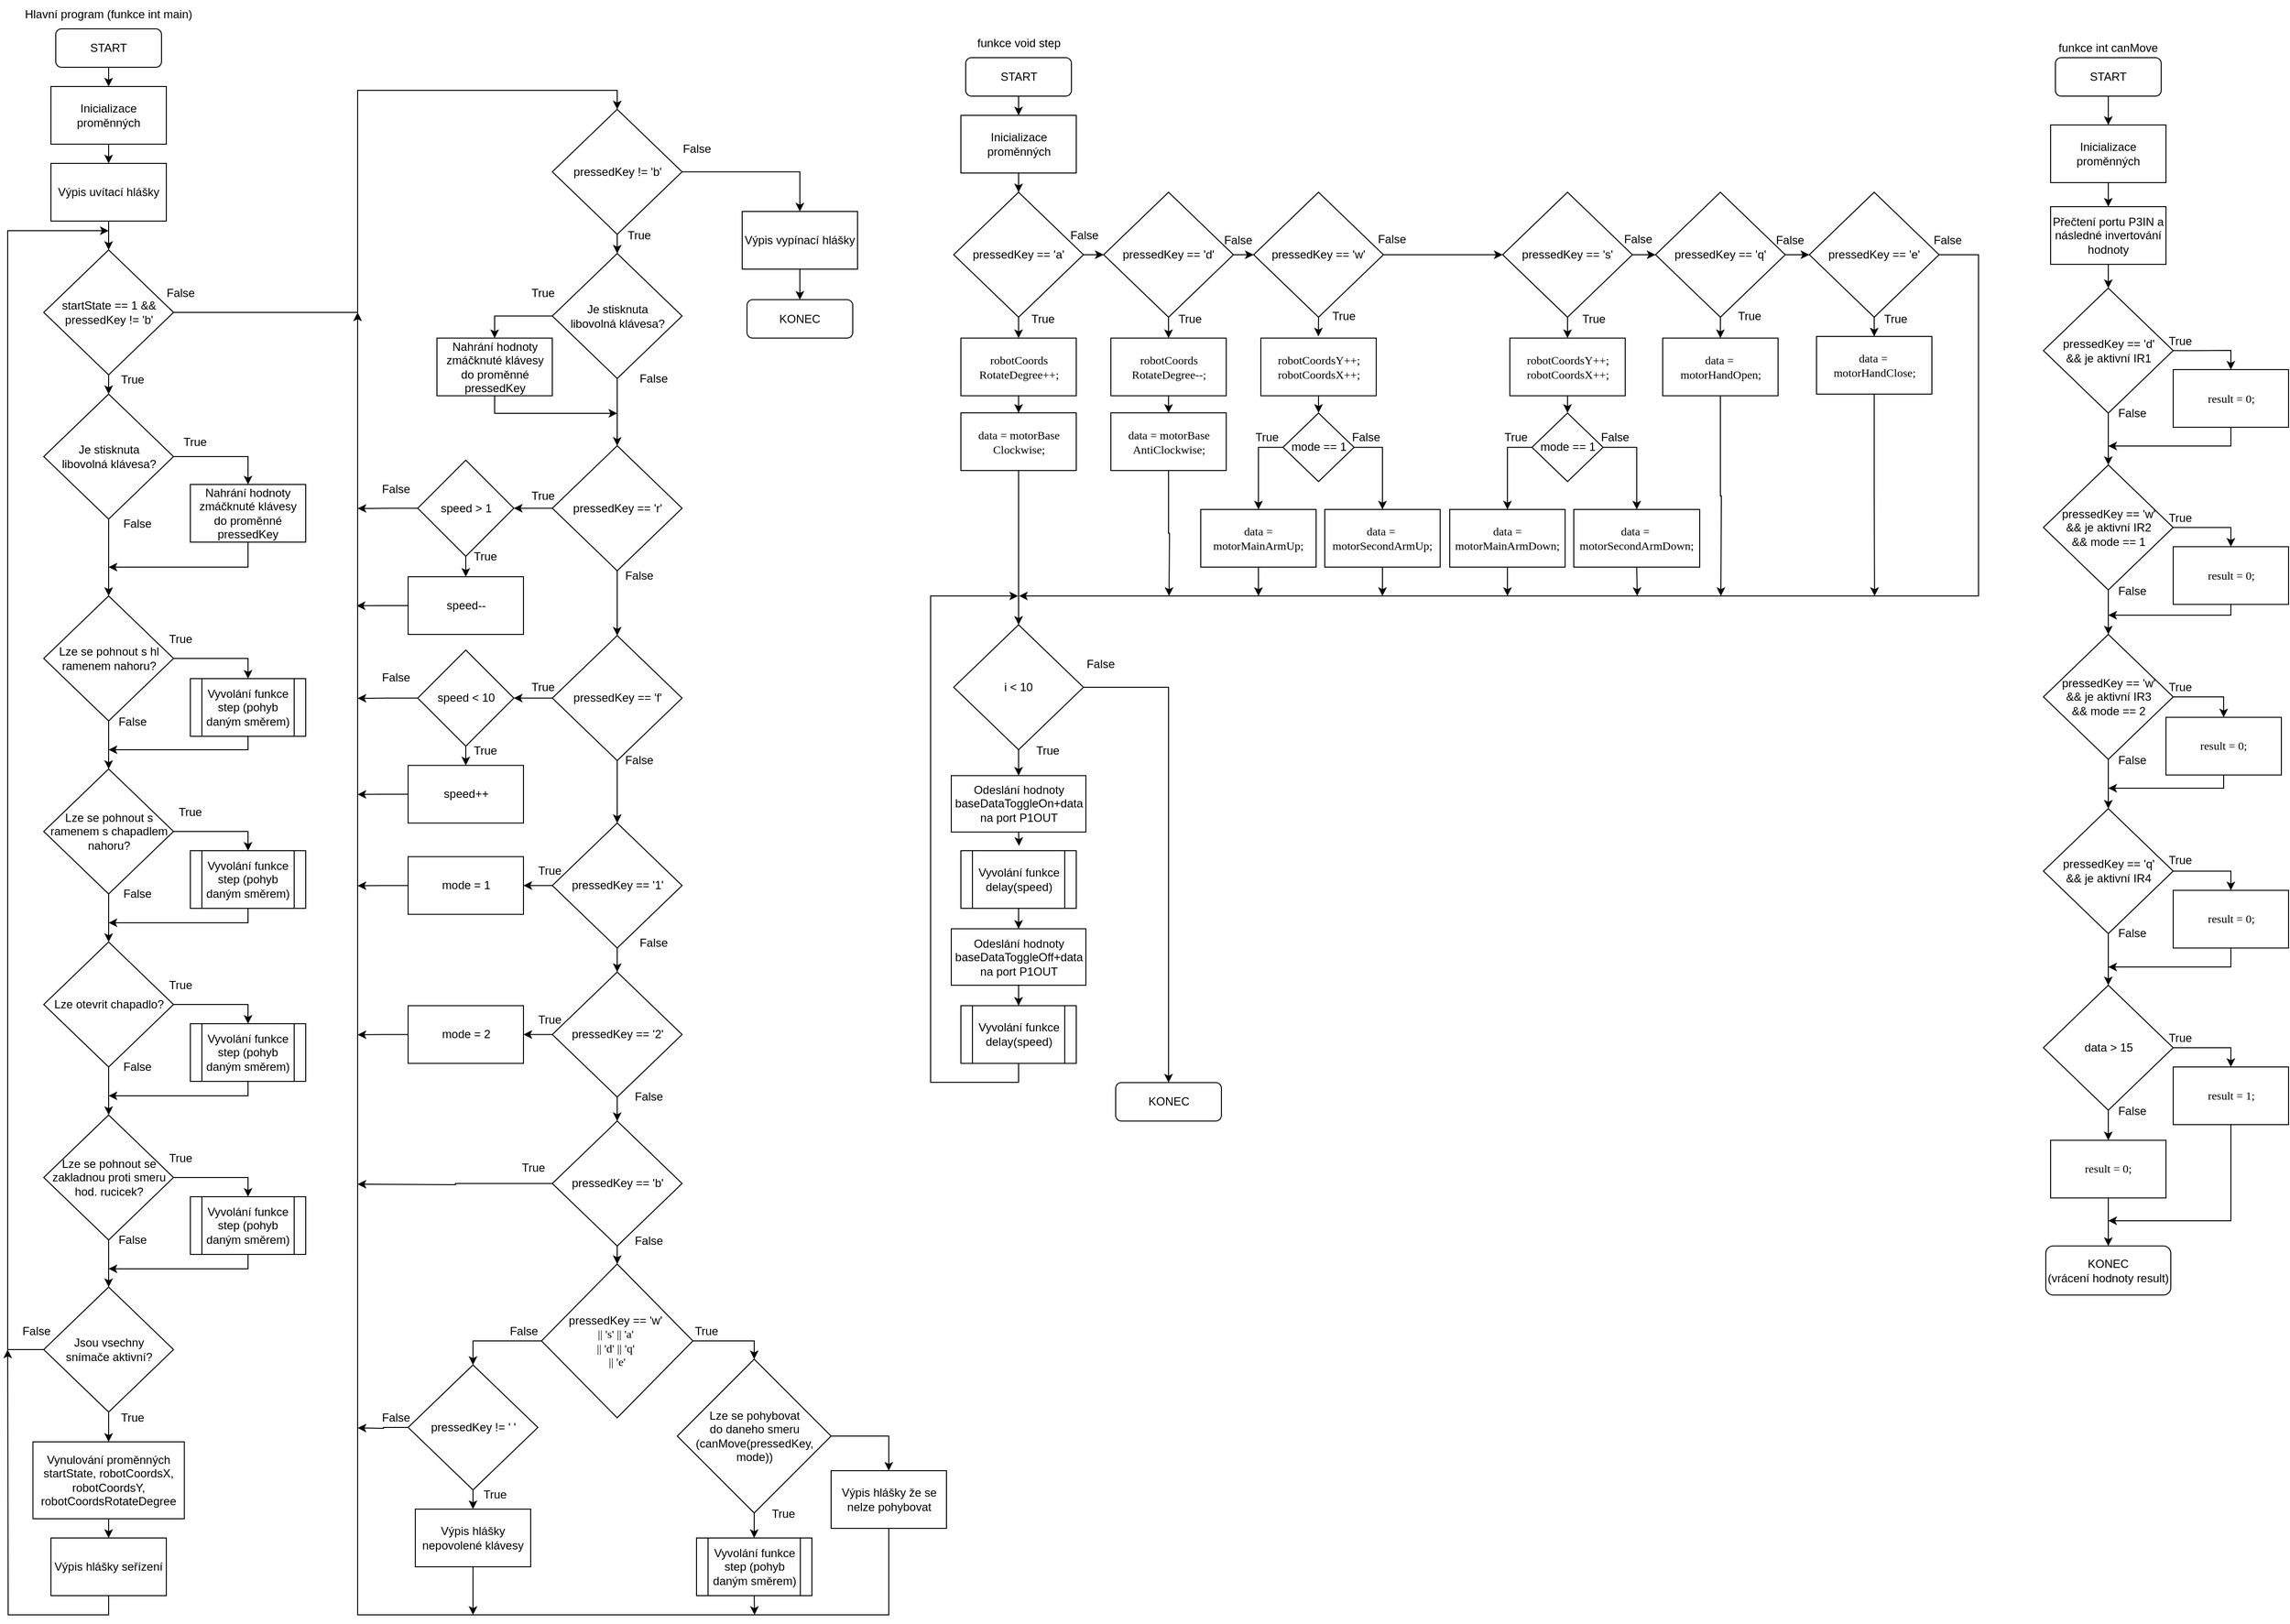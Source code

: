 <mxfile version="16.4.0" type="device"><diagram id="QrY56uuoLX36nAM80_0C" name="Stránka-1"><mxGraphModel dx="1155" dy="2163" grid="1" gridSize="10" guides="1" tooltips="1" connect="1" arrows="1" fold="1" page="1" pageScale="1" pageWidth="827" pageHeight="1169" math="0" shadow="0"><root><mxCell id="0"/><mxCell id="1" parent="0"/><mxCell id="IJ9Cn77goTCzu-qHW19k-4" style="edgeStyle=orthogonalEdgeStyle;rounded=0;orthogonalLoop=1;jettySize=auto;html=1;exitX=0.5;exitY=1;exitDx=0;exitDy=0;entryX=0.5;entryY=0;entryDx=0;entryDy=0;" edge="1" parent="1" source="IJ9Cn77goTCzu-qHW19k-1" target="IJ9Cn77goTCzu-qHW19k-3"><mxGeometry relative="1" as="geometry"/></mxCell><mxCell id="IJ9Cn77goTCzu-qHW19k-1" value="START" style="rounded=1;whiteSpace=wrap;html=1;" vertex="1" parent="1"><mxGeometry x="70" y="140" width="110" height="40" as="geometry"/></mxCell><mxCell id="IJ9Cn77goTCzu-qHW19k-2" value="Hlavní program (funkce int main)" style="text;html=1;strokeColor=none;fillColor=none;align=center;verticalAlign=middle;whiteSpace=wrap;rounded=0;" vertex="1" parent="1"><mxGeometry x="25" y="110" width="200" height="30" as="geometry"/></mxCell><mxCell id="IJ9Cn77goTCzu-qHW19k-6" style="edgeStyle=orthogonalEdgeStyle;rounded=0;orthogonalLoop=1;jettySize=auto;html=1;exitX=0.5;exitY=1;exitDx=0;exitDy=0;entryX=0.5;entryY=0;entryDx=0;entryDy=0;" edge="1" parent="1" source="IJ9Cn77goTCzu-qHW19k-3" target="IJ9Cn77goTCzu-qHW19k-5"><mxGeometry relative="1" as="geometry"/></mxCell><mxCell id="IJ9Cn77goTCzu-qHW19k-3" value="Inicializace proměnných" style="rounded=0;whiteSpace=wrap;html=1;" vertex="1" parent="1"><mxGeometry x="65" y="200" width="120" height="60" as="geometry"/></mxCell><mxCell id="IJ9Cn77goTCzu-qHW19k-8" style="edgeStyle=orthogonalEdgeStyle;rounded=0;orthogonalLoop=1;jettySize=auto;html=1;exitX=0.5;exitY=1;exitDx=0;exitDy=0;entryX=0.5;entryY=0;entryDx=0;entryDy=0;" edge="1" parent="1" source="IJ9Cn77goTCzu-qHW19k-5" target="IJ9Cn77goTCzu-qHW19k-7"><mxGeometry relative="1" as="geometry"/></mxCell><mxCell id="IJ9Cn77goTCzu-qHW19k-5" value="Výpis uvítací hlášky" style="rounded=0;whiteSpace=wrap;html=1;" vertex="1" parent="1"><mxGeometry x="65" y="280" width="120" height="60" as="geometry"/></mxCell><mxCell id="IJ9Cn77goTCzu-qHW19k-12" style="edgeStyle=orthogonalEdgeStyle;rounded=0;orthogonalLoop=1;jettySize=auto;html=1;exitX=0.5;exitY=1;exitDx=0;exitDy=0;entryX=0.5;entryY=0;entryDx=0;entryDy=0;" edge="1" parent="1" source="IJ9Cn77goTCzu-qHW19k-7" target="IJ9Cn77goTCzu-qHW19k-11"><mxGeometry relative="1" as="geometry"/></mxCell><mxCell id="IJ9Cn77goTCzu-qHW19k-160" style="edgeStyle=orthogonalEdgeStyle;rounded=0;orthogonalLoop=1;jettySize=auto;html=1;exitX=1;exitY=0.5;exitDx=0;exitDy=0;entryX=0.5;entryY=0;entryDx=0;entryDy=0;" edge="1" parent="1" source="IJ9Cn77goTCzu-qHW19k-7" target="IJ9Cn77goTCzu-qHW19k-57"><mxGeometry relative="1" as="geometry"><Array as="points"><mxPoint x="384" y="435"/><mxPoint x="384" y="204"/><mxPoint x="654" y="204"/></Array></mxGeometry></mxCell><mxCell id="IJ9Cn77goTCzu-qHW19k-7" value="startState == 1 &amp;amp;&amp;amp;&lt;br&gt;pressedKey != 'b'" style="rhombus;whiteSpace=wrap;html=1;" vertex="1" parent="1"><mxGeometry x="57.5" y="370" width="135" height="130" as="geometry"/></mxCell><mxCell id="IJ9Cn77goTCzu-qHW19k-9" value="True" style="text;html=1;strokeColor=none;fillColor=none;align=center;verticalAlign=middle;whiteSpace=wrap;rounded=0;" vertex="1" parent="1"><mxGeometry x="120" y="490" width="60" height="30" as="geometry"/></mxCell><mxCell id="IJ9Cn77goTCzu-qHW19k-10" value="False" style="text;html=1;strokeColor=none;fillColor=none;align=center;verticalAlign=middle;whiteSpace=wrap;rounded=0;" vertex="1" parent="1"><mxGeometry x="170" y="400" width="60" height="30" as="geometry"/></mxCell><mxCell id="IJ9Cn77goTCzu-qHW19k-16" style="edgeStyle=orthogonalEdgeStyle;rounded=0;orthogonalLoop=1;jettySize=auto;html=1;exitX=1;exitY=0.5;exitDx=0;exitDy=0;entryX=0.5;entryY=0;entryDx=0;entryDy=0;" edge="1" parent="1" source="IJ9Cn77goTCzu-qHW19k-11" target="IJ9Cn77goTCzu-qHW19k-15"><mxGeometry relative="1" as="geometry"/></mxCell><mxCell id="IJ9Cn77goTCzu-qHW19k-19" style="edgeStyle=orthogonalEdgeStyle;rounded=0;orthogonalLoop=1;jettySize=auto;html=1;exitX=0.5;exitY=1;exitDx=0;exitDy=0;entryX=0.5;entryY=0;entryDx=0;entryDy=0;" edge="1" parent="1" source="IJ9Cn77goTCzu-qHW19k-11" target="IJ9Cn77goTCzu-qHW19k-18"><mxGeometry relative="1" as="geometry"/></mxCell><mxCell id="IJ9Cn77goTCzu-qHW19k-11" value="Je stisknuta &lt;br&gt;libovolná klávesa?" style="rhombus;whiteSpace=wrap;html=1;" vertex="1" parent="1"><mxGeometry x="57.5" y="520" width="135" height="130" as="geometry"/></mxCell><mxCell id="IJ9Cn77goTCzu-qHW19k-13" value="True" style="text;html=1;strokeColor=none;fillColor=none;align=center;verticalAlign=middle;whiteSpace=wrap;rounded=0;" vertex="1" parent="1"><mxGeometry x="185" y="554.5" width="60" height="30" as="geometry"/></mxCell><mxCell id="IJ9Cn77goTCzu-qHW19k-14" value="False" style="text;html=1;strokeColor=none;fillColor=none;align=center;verticalAlign=middle;whiteSpace=wrap;rounded=0;" vertex="1" parent="1"><mxGeometry x="125" y="640" width="60" height="30" as="geometry"/></mxCell><mxCell id="IJ9Cn77goTCzu-qHW19k-20" style="edgeStyle=orthogonalEdgeStyle;rounded=0;orthogonalLoop=1;jettySize=auto;html=1;exitX=0.5;exitY=1;exitDx=0;exitDy=0;" edge="1" parent="1" source="IJ9Cn77goTCzu-qHW19k-15"><mxGeometry relative="1" as="geometry"><mxPoint x="125" y="700" as="targetPoint"/><Array as="points"><mxPoint x="270" y="700"/></Array></mxGeometry></mxCell><mxCell id="IJ9Cn77goTCzu-qHW19k-15" value="Nahrání hodnoty zmáčknuté klávesy do proměnné pressedKey" style="rounded=0;whiteSpace=wrap;html=1;" vertex="1" parent="1"><mxGeometry x="210" y="614" width="120" height="60" as="geometry"/></mxCell><mxCell id="IJ9Cn77goTCzu-qHW19k-22" style="edgeStyle=orthogonalEdgeStyle;rounded=0;orthogonalLoop=1;jettySize=auto;html=1;exitX=1;exitY=0.5;exitDx=0;exitDy=0;entryX=0.5;entryY=0;entryDx=0;entryDy=0;" edge="1" parent="1" source="IJ9Cn77goTCzu-qHW19k-18" target="IJ9Cn77goTCzu-qHW19k-21"><mxGeometry relative="1" as="geometry"/></mxCell><mxCell id="IJ9Cn77goTCzu-qHW19k-24" style="edgeStyle=orthogonalEdgeStyle;rounded=0;orthogonalLoop=1;jettySize=auto;html=1;exitX=0.5;exitY=1;exitDx=0;exitDy=0;entryX=0.5;entryY=0;entryDx=0;entryDy=0;" edge="1" parent="1" source="IJ9Cn77goTCzu-qHW19k-18" target="IJ9Cn77goTCzu-qHW19k-23"><mxGeometry relative="1" as="geometry"/></mxCell><mxCell id="IJ9Cn77goTCzu-qHW19k-18" value="Lze se pohnout s hl ramenem nahoru?" style="rhombus;whiteSpace=wrap;html=1;" vertex="1" parent="1"><mxGeometry x="57.5" y="730" width="135" height="130" as="geometry"/></mxCell><mxCell id="IJ9Cn77goTCzu-qHW19k-27" style="edgeStyle=orthogonalEdgeStyle;rounded=0;orthogonalLoop=1;jettySize=auto;html=1;exitX=0.5;exitY=1;exitDx=0;exitDy=0;" edge="1" parent="1" source="IJ9Cn77goTCzu-qHW19k-21"><mxGeometry relative="1" as="geometry"><mxPoint x="125" y="890" as="targetPoint"/><Array as="points"><mxPoint x="270" y="890"/></Array></mxGeometry></mxCell><mxCell id="IJ9Cn77goTCzu-qHW19k-21" value="Vyvolání funkce step (pohyb daným směrem)" style="shape=process;whiteSpace=wrap;html=1;backgroundOutline=1;" vertex="1" parent="1"><mxGeometry x="210" y="816" width="120" height="60" as="geometry"/></mxCell><mxCell id="IJ9Cn77goTCzu-qHW19k-26" style="edgeStyle=orthogonalEdgeStyle;rounded=0;orthogonalLoop=1;jettySize=auto;html=1;exitX=1;exitY=0.5;exitDx=0;exitDy=0;entryX=0.5;entryY=0;entryDx=0;entryDy=0;" edge="1" parent="1" source="IJ9Cn77goTCzu-qHW19k-23" target="IJ9Cn77goTCzu-qHW19k-25"><mxGeometry relative="1" as="geometry"/></mxCell><mxCell id="IJ9Cn77goTCzu-qHW19k-31" style="edgeStyle=orthogonalEdgeStyle;rounded=0;orthogonalLoop=1;jettySize=auto;html=1;exitX=0.5;exitY=1;exitDx=0;exitDy=0;entryX=0.5;entryY=0;entryDx=0;entryDy=0;" edge="1" parent="1" source="IJ9Cn77goTCzu-qHW19k-23" target="IJ9Cn77goTCzu-qHW19k-30"><mxGeometry relative="1" as="geometry"/></mxCell><mxCell id="IJ9Cn77goTCzu-qHW19k-23" value="Lze se pohnout s ramenem s chapadlem nahoru?" style="rhombus;whiteSpace=wrap;html=1;" vertex="1" parent="1"><mxGeometry x="57.5" y="910" width="135" height="130" as="geometry"/></mxCell><mxCell id="IJ9Cn77goTCzu-qHW19k-32" style="edgeStyle=orthogonalEdgeStyle;rounded=0;orthogonalLoop=1;jettySize=auto;html=1;exitX=0.5;exitY=1;exitDx=0;exitDy=0;" edge="1" parent="1" source="IJ9Cn77goTCzu-qHW19k-25"><mxGeometry relative="1" as="geometry"><mxPoint x="125" y="1070" as="targetPoint"/><Array as="points"><mxPoint x="270" y="1070"/></Array></mxGeometry></mxCell><mxCell id="IJ9Cn77goTCzu-qHW19k-25" value="Vyvolání funkce step (pohyb daným směrem)" style="shape=process;whiteSpace=wrap;html=1;backgroundOutline=1;" vertex="1" parent="1"><mxGeometry x="210" y="995" width="120" height="60" as="geometry"/></mxCell><mxCell id="IJ9Cn77goTCzu-qHW19k-28" value="False" style="text;html=1;strokeColor=none;fillColor=none;align=center;verticalAlign=middle;whiteSpace=wrap;rounded=0;" vertex="1" parent="1"><mxGeometry x="120" y="846" width="60" height="30" as="geometry"/></mxCell><mxCell id="IJ9Cn77goTCzu-qHW19k-29" value="True" style="text;html=1;strokeColor=none;fillColor=none;align=center;verticalAlign=middle;whiteSpace=wrap;rounded=0;" vertex="1" parent="1"><mxGeometry x="170" y="760" width="60" height="30" as="geometry"/></mxCell><mxCell id="IJ9Cn77goTCzu-qHW19k-36" style="edgeStyle=orthogonalEdgeStyle;rounded=0;orthogonalLoop=1;jettySize=auto;html=1;exitX=1;exitY=0.5;exitDx=0;exitDy=0;entryX=0.5;entryY=0;entryDx=0;entryDy=0;" edge="1" parent="1" source="IJ9Cn77goTCzu-qHW19k-30" target="IJ9Cn77goTCzu-qHW19k-35"><mxGeometry relative="1" as="geometry"/></mxCell><mxCell id="IJ9Cn77goTCzu-qHW19k-38" style="edgeStyle=orthogonalEdgeStyle;rounded=0;orthogonalLoop=1;jettySize=auto;html=1;exitX=0.5;exitY=1;exitDx=0;exitDy=0;entryX=0.5;entryY=0;entryDx=0;entryDy=0;" edge="1" parent="1" source="IJ9Cn77goTCzu-qHW19k-30" target="IJ9Cn77goTCzu-qHW19k-37"><mxGeometry relative="1" as="geometry"/></mxCell><mxCell id="IJ9Cn77goTCzu-qHW19k-30" value="Lze otevrit chapadlo?" style="rhombus;whiteSpace=wrap;html=1;" vertex="1" parent="1"><mxGeometry x="57.5" y="1090" width="135" height="130" as="geometry"/></mxCell><mxCell id="IJ9Cn77goTCzu-qHW19k-33" value="False" style="text;html=1;strokeColor=none;fillColor=none;align=center;verticalAlign=middle;whiteSpace=wrap;rounded=0;" vertex="1" parent="1"><mxGeometry x="125" y="1025" width="60" height="30" as="geometry"/></mxCell><mxCell id="IJ9Cn77goTCzu-qHW19k-34" value="True" style="text;html=1;strokeColor=none;fillColor=none;align=center;verticalAlign=middle;whiteSpace=wrap;rounded=0;" vertex="1" parent="1"><mxGeometry x="180" y="940" width="60" height="30" as="geometry"/></mxCell><mxCell id="IJ9Cn77goTCzu-qHW19k-39" style="edgeStyle=orthogonalEdgeStyle;rounded=0;orthogonalLoop=1;jettySize=auto;html=1;exitX=0.5;exitY=1;exitDx=0;exitDy=0;" edge="1" parent="1" source="IJ9Cn77goTCzu-qHW19k-35"><mxGeometry relative="1" as="geometry"><mxPoint x="125" y="1250" as="targetPoint"/><Array as="points"><mxPoint x="270" y="1250"/></Array></mxGeometry></mxCell><mxCell id="IJ9Cn77goTCzu-qHW19k-35" value="Vyvolání funkce step (pohyb daným směrem)" style="shape=process;whiteSpace=wrap;html=1;backgroundOutline=1;" vertex="1" parent="1"><mxGeometry x="210" y="1175" width="120" height="60" as="geometry"/></mxCell><mxCell id="IJ9Cn77goTCzu-qHW19k-43" style="edgeStyle=orthogonalEdgeStyle;rounded=0;orthogonalLoop=1;jettySize=auto;html=1;exitX=1;exitY=0.5;exitDx=0;exitDy=0;entryX=0.5;entryY=0;entryDx=0;entryDy=0;" edge="1" parent="1" source="IJ9Cn77goTCzu-qHW19k-37" target="IJ9Cn77goTCzu-qHW19k-42"><mxGeometry relative="1" as="geometry"/></mxCell><mxCell id="IJ9Cn77goTCzu-qHW19k-45" style="edgeStyle=orthogonalEdgeStyle;rounded=0;orthogonalLoop=1;jettySize=auto;html=1;exitX=0.5;exitY=1;exitDx=0;exitDy=0;entryX=0.5;entryY=0;entryDx=0;entryDy=0;" edge="1" parent="1" source="IJ9Cn77goTCzu-qHW19k-37" target="IJ9Cn77goTCzu-qHW19k-44"><mxGeometry relative="1" as="geometry"/></mxCell><mxCell id="IJ9Cn77goTCzu-qHW19k-37" value="Lze se pohnout se zakladnou proti smeru hod. rucicek?" style="rhombus;whiteSpace=wrap;html=1;" vertex="1" parent="1"><mxGeometry x="57.5" y="1270" width="135" height="130" as="geometry"/></mxCell><mxCell id="IJ9Cn77goTCzu-qHW19k-40" value="True" style="text;html=1;strokeColor=none;fillColor=none;align=center;verticalAlign=middle;whiteSpace=wrap;rounded=0;" vertex="1" parent="1"><mxGeometry x="170" y="1120" width="60" height="30" as="geometry"/></mxCell><mxCell id="IJ9Cn77goTCzu-qHW19k-41" value="False" style="text;html=1;strokeColor=none;fillColor=none;align=center;verticalAlign=middle;whiteSpace=wrap;rounded=0;" vertex="1" parent="1"><mxGeometry x="125" y="1205" width="60" height="30" as="geometry"/></mxCell><mxCell id="IJ9Cn77goTCzu-qHW19k-46" style="edgeStyle=orthogonalEdgeStyle;rounded=0;orthogonalLoop=1;jettySize=auto;html=1;exitX=0.5;exitY=1;exitDx=0;exitDy=0;" edge="1" parent="1" source="IJ9Cn77goTCzu-qHW19k-42"><mxGeometry relative="1" as="geometry"><mxPoint x="125" y="1430" as="targetPoint"/><Array as="points"><mxPoint x="270" y="1430"/></Array></mxGeometry></mxCell><mxCell id="IJ9Cn77goTCzu-qHW19k-42" value="Vyvolání funkce step (pohyb daným směrem)" style="shape=process;whiteSpace=wrap;html=1;backgroundOutline=1;" vertex="1" parent="1"><mxGeometry x="210" y="1355" width="120" height="60" as="geometry"/></mxCell><mxCell id="IJ9Cn77goTCzu-qHW19k-47" style="edgeStyle=orthogonalEdgeStyle;rounded=0;orthogonalLoop=1;jettySize=auto;html=1;exitX=0;exitY=0.5;exitDx=0;exitDy=0;" edge="1" parent="1" source="IJ9Cn77goTCzu-qHW19k-44"><mxGeometry relative="1" as="geometry"><mxPoint x="125" y="350" as="targetPoint"/><Array as="points"><mxPoint x="20" y="1514"/><mxPoint x="20" y="350"/></Array></mxGeometry></mxCell><mxCell id="IJ9Cn77goTCzu-qHW19k-54" style="edgeStyle=orthogonalEdgeStyle;rounded=0;orthogonalLoop=1;jettySize=auto;html=1;exitX=0.5;exitY=1;exitDx=0;exitDy=0;entryX=0.5;entryY=0;entryDx=0;entryDy=0;" edge="1" parent="1" source="IJ9Cn77goTCzu-qHW19k-44" target="IJ9Cn77goTCzu-qHW19k-53"><mxGeometry relative="1" as="geometry"/></mxCell><mxCell id="IJ9Cn77goTCzu-qHW19k-44" value="Jsou vsechny &lt;br&gt;snímače aktivní?" style="rhombus;whiteSpace=wrap;html=1;" vertex="1" parent="1"><mxGeometry x="57.5" y="1449" width="135" height="130" as="geometry"/></mxCell><mxCell id="IJ9Cn77goTCzu-qHW19k-48" value="False" style="text;html=1;strokeColor=none;fillColor=none;align=center;verticalAlign=middle;whiteSpace=wrap;rounded=0;" vertex="1" parent="1"><mxGeometry x="20" y="1480" width="60" height="30" as="geometry"/></mxCell><mxCell id="IJ9Cn77goTCzu-qHW19k-49" value="True" style="text;html=1;strokeColor=none;fillColor=none;align=center;verticalAlign=middle;whiteSpace=wrap;rounded=0;" vertex="1" parent="1"><mxGeometry x="120" y="1570" width="60" height="30" as="geometry"/></mxCell><mxCell id="IJ9Cn77goTCzu-qHW19k-50" value="True" style="text;html=1;strokeColor=none;fillColor=none;align=center;verticalAlign=middle;whiteSpace=wrap;rounded=0;" vertex="1" parent="1"><mxGeometry x="170" y="1300" width="60" height="30" as="geometry"/></mxCell><mxCell id="IJ9Cn77goTCzu-qHW19k-51" value="False" style="text;html=1;strokeColor=none;fillColor=none;align=center;verticalAlign=middle;whiteSpace=wrap;rounded=0;" vertex="1" parent="1"><mxGeometry x="120" y="1385" width="60" height="30" as="geometry"/></mxCell><mxCell id="IJ9Cn77goTCzu-qHW19k-56" style="edgeStyle=orthogonalEdgeStyle;rounded=0;orthogonalLoop=1;jettySize=auto;html=1;exitX=0.5;exitY=1;exitDx=0;exitDy=0;" edge="1" parent="1" source="IJ9Cn77goTCzu-qHW19k-52"><mxGeometry relative="1" as="geometry"><mxPoint x="20" y="1514" as="targetPoint"/></mxGeometry></mxCell><mxCell id="IJ9Cn77goTCzu-qHW19k-52" value="Výpis hlášky seřízení" style="rounded=0;whiteSpace=wrap;html=1;" vertex="1" parent="1"><mxGeometry x="65" y="1710" width="120" height="60" as="geometry"/></mxCell><mxCell id="IJ9Cn77goTCzu-qHW19k-55" style="edgeStyle=orthogonalEdgeStyle;rounded=0;orthogonalLoop=1;jettySize=auto;html=1;exitX=0.5;exitY=1;exitDx=0;exitDy=0;entryX=0.5;entryY=0;entryDx=0;entryDy=0;" edge="1" parent="1" source="IJ9Cn77goTCzu-qHW19k-53" target="IJ9Cn77goTCzu-qHW19k-52"><mxGeometry relative="1" as="geometry"/></mxCell><mxCell id="IJ9Cn77goTCzu-qHW19k-53" value="Vynulování proměnných startState, robotCoordsX, robotCoordsY, robotCoordsRotateDegree" style="rounded=0;whiteSpace=wrap;html=1;" vertex="1" parent="1"><mxGeometry x="46.25" y="1610" width="157.5" height="80" as="geometry"/></mxCell><mxCell id="IJ9Cn77goTCzu-qHW19k-61" style="edgeStyle=orthogonalEdgeStyle;rounded=0;orthogonalLoop=1;jettySize=auto;html=1;exitX=0.5;exitY=1;exitDx=0;exitDy=0;entryX=0.5;entryY=0;entryDx=0;entryDy=0;" edge="1" parent="1" source="IJ9Cn77goTCzu-qHW19k-57" target="IJ9Cn77goTCzu-qHW19k-59"><mxGeometry relative="1" as="geometry"/></mxCell><mxCell id="IJ9Cn77goTCzu-qHW19k-157" style="edgeStyle=orthogonalEdgeStyle;rounded=0;orthogonalLoop=1;jettySize=auto;html=1;exitX=1;exitY=0.5;exitDx=0;exitDy=0;entryX=0.5;entryY=0;entryDx=0;entryDy=0;" edge="1" parent="1" source="IJ9Cn77goTCzu-qHW19k-57" target="IJ9Cn77goTCzu-qHW19k-156"><mxGeometry relative="1" as="geometry"/></mxCell><mxCell id="IJ9Cn77goTCzu-qHW19k-57" value="pressedKey != 'b'" style="rhombus;whiteSpace=wrap;html=1;" vertex="1" parent="1"><mxGeometry x="586.5" y="223.75" width="135" height="130" as="geometry"/></mxCell><mxCell id="IJ9Cn77goTCzu-qHW19k-67" style="edgeStyle=orthogonalEdgeStyle;rounded=0;orthogonalLoop=1;jettySize=auto;html=1;exitX=0.5;exitY=1;exitDx=0;exitDy=0;entryX=0.5;entryY=0;entryDx=0;entryDy=0;" edge="1" parent="1" source="IJ9Cn77goTCzu-qHW19k-59" target="IJ9Cn77goTCzu-qHW19k-65"><mxGeometry relative="1" as="geometry"/></mxCell><mxCell id="IJ9Cn77goTCzu-qHW19k-117" style="edgeStyle=orthogonalEdgeStyle;rounded=0;orthogonalLoop=1;jettySize=auto;html=1;exitX=0;exitY=0.5;exitDx=0;exitDy=0;entryX=0.5;entryY=0;entryDx=0;entryDy=0;" edge="1" parent="1" source="IJ9Cn77goTCzu-qHW19k-59" target="IJ9Cn77goTCzu-qHW19k-60"><mxGeometry relative="1" as="geometry"/></mxCell><mxCell id="IJ9Cn77goTCzu-qHW19k-59" value="Je stisknuta &lt;br&gt;libovolná klávesa?" style="rhombus;whiteSpace=wrap;html=1;" vertex="1" parent="1"><mxGeometry x="586.5" y="373.75" width="135" height="130" as="geometry"/></mxCell><mxCell id="IJ9Cn77goTCzu-qHW19k-118" style="edgeStyle=orthogonalEdgeStyle;rounded=0;orthogonalLoop=1;jettySize=auto;html=1;exitX=0.5;exitY=1;exitDx=0;exitDy=0;" edge="1" parent="1" source="IJ9Cn77goTCzu-qHW19k-60"><mxGeometry relative="1" as="geometry"><mxPoint x="654" y="540" as="targetPoint"/><Array as="points"><mxPoint x="527" y="540"/></Array></mxGeometry></mxCell><mxCell id="IJ9Cn77goTCzu-qHW19k-60" value="Nahrání hodnoty zmáčknuté klávesy do proměnné pressedKey" style="rounded=0;whiteSpace=wrap;html=1;" vertex="1" parent="1"><mxGeometry x="466.5" y="461.75" width="120" height="60" as="geometry"/></mxCell><mxCell id="IJ9Cn77goTCzu-qHW19k-63" value="True" style="text;html=1;strokeColor=none;fillColor=none;align=center;verticalAlign=middle;whiteSpace=wrap;rounded=0;" vertex="1" parent="1"><mxGeometry x="546.5" y="400" width="60" height="30" as="geometry"/></mxCell><mxCell id="IJ9Cn77goTCzu-qHW19k-64" value="False" style="text;html=1;strokeColor=none;fillColor=none;align=center;verticalAlign=middle;whiteSpace=wrap;rounded=0;" vertex="1" parent="1"><mxGeometry x="661.5" y="488.75" width="60" height="30" as="geometry"/></mxCell><mxCell id="IJ9Cn77goTCzu-qHW19k-78" style="edgeStyle=orthogonalEdgeStyle;rounded=0;orthogonalLoop=1;jettySize=auto;html=1;exitX=0.5;exitY=1;exitDx=0;exitDy=0;entryX=0.5;entryY=0;entryDx=0;entryDy=0;" edge="1" parent="1" source="IJ9Cn77goTCzu-qHW19k-65" target="IJ9Cn77goTCzu-qHW19k-72"><mxGeometry relative="1" as="geometry"/></mxCell><mxCell id="IJ9Cn77goTCzu-qHW19k-121" style="edgeStyle=orthogonalEdgeStyle;rounded=0;orthogonalLoop=1;jettySize=auto;html=1;exitX=0;exitY=0.5;exitDx=0;exitDy=0;entryX=1;entryY=0.5;entryDx=0;entryDy=0;" edge="1" parent="1" source="IJ9Cn77goTCzu-qHW19k-65" target="IJ9Cn77goTCzu-qHW19k-73"><mxGeometry relative="1" as="geometry"/></mxCell><mxCell id="IJ9Cn77goTCzu-qHW19k-65" value="pressedKey == 'r'" style="rhombus;whiteSpace=wrap;html=1;" vertex="1" parent="1"><mxGeometry x="586.5" y="573.75" width="135" height="130" as="geometry"/></mxCell><mxCell id="IJ9Cn77goTCzu-qHW19k-66" value="False" style="text;html=1;strokeColor=none;fillColor=none;align=center;verticalAlign=middle;whiteSpace=wrap;rounded=0;" vertex="1" parent="1"><mxGeometry x="646.5" y="693.75" width="60" height="30" as="geometry"/></mxCell><mxCell id="IJ9Cn77goTCzu-qHW19k-71" value="True" style="text;html=1;strokeColor=none;fillColor=none;align=center;verticalAlign=middle;whiteSpace=wrap;rounded=0;" vertex="1" parent="1"><mxGeometry x="546.5" y="611" width="60" height="30" as="geometry"/></mxCell><mxCell id="IJ9Cn77goTCzu-qHW19k-94" style="edgeStyle=orthogonalEdgeStyle;rounded=0;orthogonalLoop=1;jettySize=auto;html=1;exitX=0.5;exitY=1;exitDx=0;exitDy=0;entryX=0.5;entryY=0;entryDx=0;entryDy=0;" edge="1" parent="1" source="IJ9Cn77goTCzu-qHW19k-72" target="IJ9Cn77goTCzu-qHW19k-90"><mxGeometry relative="1" as="geometry"/></mxCell><mxCell id="IJ9Cn77goTCzu-qHW19k-120" style="edgeStyle=orthogonalEdgeStyle;rounded=0;orthogonalLoop=1;jettySize=auto;html=1;exitX=0;exitY=0.5;exitDx=0;exitDy=0;entryX=1;entryY=0.5;entryDx=0;entryDy=0;" edge="1" parent="1" source="IJ9Cn77goTCzu-qHW19k-72" target="IJ9Cn77goTCzu-qHW19k-81"><mxGeometry relative="1" as="geometry"/></mxCell><mxCell id="IJ9Cn77goTCzu-qHW19k-72" value="pressedKey == 'f'" style="rhombus;whiteSpace=wrap;html=1;" vertex="1" parent="1"><mxGeometry x="586.5" y="771.25" width="135" height="130" as="geometry"/></mxCell><mxCell id="IJ9Cn77goTCzu-qHW19k-76" style="edgeStyle=orthogonalEdgeStyle;rounded=0;orthogonalLoop=1;jettySize=auto;html=1;exitX=0.5;exitY=1;exitDx=0;exitDy=0;entryX=0.5;entryY=0;entryDx=0;entryDy=0;" edge="1" parent="1" source="IJ9Cn77goTCzu-qHW19k-73" target="IJ9Cn77goTCzu-qHW19k-75"><mxGeometry relative="1" as="geometry"/></mxCell><mxCell id="IJ9Cn77goTCzu-qHW19k-125" style="edgeStyle=orthogonalEdgeStyle;rounded=0;orthogonalLoop=1;jettySize=auto;html=1;exitX=0;exitY=0.5;exitDx=0;exitDy=0;" edge="1" parent="1" source="IJ9Cn77goTCzu-qHW19k-73"><mxGeometry relative="1" as="geometry"><mxPoint x="384" y="639" as="targetPoint"/></mxGeometry></mxCell><mxCell id="IJ9Cn77goTCzu-qHW19k-73" value="speed &amp;gt; 1" style="rhombus;whiteSpace=wrap;html=1;" vertex="1" parent="1"><mxGeometry x="446.5" y="588.75" width="100" height="100" as="geometry"/></mxCell><mxCell id="IJ9Cn77goTCzu-qHW19k-74" value="True" style="text;html=1;strokeColor=none;fillColor=none;align=center;verticalAlign=middle;whiteSpace=wrap;rounded=0;" vertex="1" parent="1"><mxGeometry x="486.5" y="673.75" width="60" height="30" as="geometry"/></mxCell><mxCell id="IJ9Cn77goTCzu-qHW19k-166" style="edgeStyle=orthogonalEdgeStyle;rounded=0;orthogonalLoop=1;jettySize=auto;html=1;exitX=0;exitY=0.5;exitDx=0;exitDy=0;" edge="1" parent="1" source="IJ9Cn77goTCzu-qHW19k-75"><mxGeometry relative="1" as="geometry"><mxPoint x="383" y="740.241" as="targetPoint"/></mxGeometry></mxCell><mxCell id="IJ9Cn77goTCzu-qHW19k-75" value="speed--" style="rounded=0;whiteSpace=wrap;html=1;" vertex="1" parent="1"><mxGeometry x="436.5" y="710" width="120" height="60" as="geometry"/></mxCell><mxCell id="IJ9Cn77goTCzu-qHW19k-77" value="False" style="text;html=1;strokeColor=none;fillColor=none;align=center;verticalAlign=middle;whiteSpace=wrap;rounded=0;" vertex="1" parent="1"><mxGeometry x="394" y="603.75" width="60" height="30" as="geometry"/></mxCell><mxCell id="IJ9Cn77goTCzu-qHW19k-84" style="edgeStyle=orthogonalEdgeStyle;rounded=0;orthogonalLoop=1;jettySize=auto;html=1;exitX=0.5;exitY=1;exitDx=0;exitDy=0;entryX=0.5;entryY=0;entryDx=0;entryDy=0;" edge="1" parent="1" source="IJ9Cn77goTCzu-qHW19k-81" target="IJ9Cn77goTCzu-qHW19k-82"><mxGeometry relative="1" as="geometry"/></mxCell><mxCell id="IJ9Cn77goTCzu-qHW19k-126" style="edgeStyle=orthogonalEdgeStyle;rounded=0;orthogonalLoop=1;jettySize=auto;html=1;exitX=0;exitY=0.5;exitDx=0;exitDy=0;" edge="1" parent="1" source="IJ9Cn77goTCzu-qHW19k-81"><mxGeometry relative="1" as="geometry"><mxPoint x="384" y="836.5" as="targetPoint"/></mxGeometry></mxCell><mxCell id="IJ9Cn77goTCzu-qHW19k-81" value="speed &amp;lt; 10" style="rhombus;whiteSpace=wrap;html=1;" vertex="1" parent="1"><mxGeometry x="446.5" y="786.25" width="100" height="100" as="geometry"/></mxCell><mxCell id="IJ9Cn77goTCzu-qHW19k-127" style="edgeStyle=orthogonalEdgeStyle;rounded=0;orthogonalLoop=1;jettySize=auto;html=1;exitX=0;exitY=0.5;exitDx=0;exitDy=0;" edge="1" parent="1" source="IJ9Cn77goTCzu-qHW19k-82"><mxGeometry relative="1" as="geometry"><mxPoint x="384" y="936.5" as="targetPoint"/></mxGeometry></mxCell><mxCell id="IJ9Cn77goTCzu-qHW19k-82" value="speed++" style="rounded=0;whiteSpace=wrap;html=1;" vertex="1" parent="1"><mxGeometry x="436.5" y="906.25" width="120" height="60" as="geometry"/></mxCell><mxCell id="IJ9Cn77goTCzu-qHW19k-87" value="True" style="text;html=1;strokeColor=none;fillColor=none;align=center;verticalAlign=middle;whiteSpace=wrap;rounded=0;" vertex="1" parent="1"><mxGeometry x="486.5" y="876.25" width="60" height="30" as="geometry"/></mxCell><mxCell id="IJ9Cn77goTCzu-qHW19k-88" value="False" style="text;html=1;strokeColor=none;fillColor=none;align=center;verticalAlign=middle;whiteSpace=wrap;rounded=0;" vertex="1" parent="1"><mxGeometry x="394" y="800" width="60" height="30" as="geometry"/></mxCell><mxCell id="IJ9Cn77goTCzu-qHW19k-89" value="True" style="text;html=1;strokeColor=none;fillColor=none;align=center;verticalAlign=middle;whiteSpace=wrap;rounded=0;" vertex="1" parent="1"><mxGeometry x="546.5" y="810" width="60" height="30" as="geometry"/></mxCell><mxCell id="IJ9Cn77goTCzu-qHW19k-101" style="edgeStyle=orthogonalEdgeStyle;rounded=0;orthogonalLoop=1;jettySize=auto;html=1;exitX=0.5;exitY=1;exitDx=0;exitDy=0;entryX=0.5;entryY=0;entryDx=0;entryDy=0;" edge="1" parent="1" source="IJ9Cn77goTCzu-qHW19k-90" target="IJ9Cn77goTCzu-qHW19k-98"><mxGeometry relative="1" as="geometry"/></mxCell><mxCell id="IJ9Cn77goTCzu-qHW19k-122" style="edgeStyle=orthogonalEdgeStyle;rounded=0;orthogonalLoop=1;jettySize=auto;html=1;exitX=0;exitY=0.5;exitDx=0;exitDy=0;entryX=1;entryY=0.5;entryDx=0;entryDy=0;" edge="1" parent="1" source="IJ9Cn77goTCzu-qHW19k-90" target="IJ9Cn77goTCzu-qHW19k-91"><mxGeometry relative="1" as="geometry"/></mxCell><mxCell id="IJ9Cn77goTCzu-qHW19k-90" value="pressedKey == '1'" style="rhombus;whiteSpace=wrap;html=1;" vertex="1" parent="1"><mxGeometry x="586.5" y="966.25" width="135" height="130" as="geometry"/></mxCell><mxCell id="IJ9Cn77goTCzu-qHW19k-128" style="edgeStyle=orthogonalEdgeStyle;rounded=0;orthogonalLoop=1;jettySize=auto;html=1;exitX=0;exitY=0.5;exitDx=0;exitDy=0;" edge="1" parent="1" source="IJ9Cn77goTCzu-qHW19k-91"><mxGeometry relative="1" as="geometry"><mxPoint x="384" y="1031.5" as="targetPoint"/></mxGeometry></mxCell><mxCell id="IJ9Cn77goTCzu-qHW19k-91" value="mode = 1" style="rounded=0;whiteSpace=wrap;html=1;" vertex="1" parent="1"><mxGeometry x="436.5" y="1001.25" width="120" height="60" as="geometry"/></mxCell><mxCell id="IJ9Cn77goTCzu-qHW19k-95" value="True" style="text;html=1;strokeColor=none;fillColor=none;align=center;verticalAlign=middle;whiteSpace=wrap;rounded=0;" vertex="1" parent="1"><mxGeometry x="554" y="1001.25" width="60" height="30" as="geometry"/></mxCell><mxCell id="IJ9Cn77goTCzu-qHW19k-96" value="False" style="text;html=1;strokeColor=none;fillColor=none;align=center;verticalAlign=middle;whiteSpace=wrap;rounded=0;" vertex="1" parent="1"><mxGeometry x="646.5" y="886.25" width="60" height="30" as="geometry"/></mxCell><mxCell id="IJ9Cn77goTCzu-qHW19k-97" value="False" style="text;html=1;strokeColor=none;fillColor=none;align=center;verticalAlign=middle;whiteSpace=wrap;rounded=0;" vertex="1" parent="1"><mxGeometry x="661.5" y="1076.25" width="60" height="30" as="geometry"/></mxCell><mxCell id="IJ9Cn77goTCzu-qHW19k-109" style="edgeStyle=orthogonalEdgeStyle;rounded=0;orthogonalLoop=1;jettySize=auto;html=1;exitX=0.5;exitY=1;exitDx=0;exitDy=0;entryX=0.5;entryY=0;entryDx=0;entryDy=0;" edge="1" parent="1" source="IJ9Cn77goTCzu-qHW19k-98" target="IJ9Cn77goTCzu-qHW19k-105"><mxGeometry relative="1" as="geometry"/></mxCell><mxCell id="IJ9Cn77goTCzu-qHW19k-123" style="edgeStyle=orthogonalEdgeStyle;rounded=0;orthogonalLoop=1;jettySize=auto;html=1;exitX=0;exitY=0.5;exitDx=0;exitDy=0;entryX=1;entryY=0.5;entryDx=0;entryDy=0;" edge="1" parent="1" source="IJ9Cn77goTCzu-qHW19k-98" target="IJ9Cn77goTCzu-qHW19k-99"><mxGeometry relative="1" as="geometry"/></mxCell><mxCell id="IJ9Cn77goTCzu-qHW19k-98" value="pressedKey == '2'" style="rhombus;whiteSpace=wrap;html=1;" vertex="1" parent="1"><mxGeometry x="586.5" y="1121.25" width="135" height="130" as="geometry"/></mxCell><mxCell id="IJ9Cn77goTCzu-qHW19k-129" style="edgeStyle=orthogonalEdgeStyle;rounded=0;orthogonalLoop=1;jettySize=auto;html=1;exitX=0;exitY=0.5;exitDx=0;exitDy=0;" edge="1" parent="1" source="IJ9Cn77goTCzu-qHW19k-99"><mxGeometry relative="1" as="geometry"><mxPoint x="384" y="1186.5" as="targetPoint"/></mxGeometry></mxCell><mxCell id="IJ9Cn77goTCzu-qHW19k-99" value="mode = 2" style="rounded=0;whiteSpace=wrap;html=1;" vertex="1" parent="1"><mxGeometry x="436.5" y="1156.25" width="120" height="60" as="geometry"/></mxCell><mxCell id="IJ9Cn77goTCzu-qHW19k-103" value="False" style="text;html=1;strokeColor=none;fillColor=none;align=center;verticalAlign=middle;whiteSpace=wrap;rounded=0;" vertex="1" parent="1"><mxGeometry x="656.5" y="1236.25" width="60" height="30" as="geometry"/></mxCell><mxCell id="IJ9Cn77goTCzu-qHW19k-104" value="True" style="text;html=1;strokeColor=none;fillColor=none;align=center;verticalAlign=middle;whiteSpace=wrap;rounded=0;" vertex="1" parent="1"><mxGeometry x="554" y="1156.25" width="60" height="30" as="geometry"/></mxCell><mxCell id="IJ9Cn77goTCzu-qHW19k-124" style="edgeStyle=orthogonalEdgeStyle;rounded=0;orthogonalLoop=1;jettySize=auto;html=1;exitX=0;exitY=0.5;exitDx=0;exitDy=0;" edge="1" parent="1" source="IJ9Cn77goTCzu-qHW19k-105"><mxGeometry relative="1" as="geometry"><mxPoint x="384" y="1342" as="targetPoint"/></mxGeometry></mxCell><mxCell id="IJ9Cn77goTCzu-qHW19k-132" style="edgeStyle=orthogonalEdgeStyle;rounded=0;orthogonalLoop=1;jettySize=auto;html=1;exitX=0.5;exitY=1;exitDx=0;exitDy=0;entryX=0.5;entryY=0;entryDx=0;entryDy=0;" edge="1" parent="1" source="IJ9Cn77goTCzu-qHW19k-105" target="IJ9Cn77goTCzu-qHW19k-131"><mxGeometry relative="1" as="geometry"/></mxCell><mxCell id="IJ9Cn77goTCzu-qHW19k-105" value="pressedKey == 'b'" style="rhombus;whiteSpace=wrap;html=1;" vertex="1" parent="1"><mxGeometry x="586.5" y="1276.25" width="135" height="130" as="geometry"/></mxCell><mxCell id="IJ9Cn77goTCzu-qHW19k-111" value="True" style="text;html=1;strokeColor=none;fillColor=none;align=center;verticalAlign=middle;whiteSpace=wrap;rounded=0;" vertex="1" parent="1"><mxGeometry x="536.5" y="1310" width="60" height="30" as="geometry"/></mxCell><mxCell id="IJ9Cn77goTCzu-qHW19k-112" value="False" style="text;html=1;strokeColor=none;fillColor=none;align=center;verticalAlign=middle;whiteSpace=wrap;rounded=0;" vertex="1" parent="1"><mxGeometry x="656.5" y="1386.25" width="60" height="30" as="geometry"/></mxCell><mxCell id="IJ9Cn77goTCzu-qHW19k-147" style="edgeStyle=orthogonalEdgeStyle;rounded=0;orthogonalLoop=1;jettySize=auto;html=1;exitX=0.5;exitY=1;exitDx=0;exitDy=0;entryX=0.5;entryY=0;entryDx=0;entryDy=0;" edge="1" parent="1" source="IJ9Cn77goTCzu-qHW19k-113" target="IJ9Cn77goTCzu-qHW19k-146"><mxGeometry relative="1" as="geometry"/></mxCell><mxCell id="IJ9Cn77goTCzu-qHW19k-151" style="edgeStyle=orthogonalEdgeStyle;rounded=0;orthogonalLoop=1;jettySize=auto;html=1;exitX=1;exitY=0.5;exitDx=0;exitDy=0;entryX=0.5;entryY=0;entryDx=0;entryDy=0;" edge="1" parent="1" source="IJ9Cn77goTCzu-qHW19k-113" target="IJ9Cn77goTCzu-qHW19k-150"><mxGeometry relative="1" as="geometry"/></mxCell><mxCell id="IJ9Cn77goTCzu-qHW19k-113" value="Lze se pohybovat &lt;br&gt;do daneho smeru (canMove(pressedKey, mode))" style="rhombus;whiteSpace=wrap;html=1;" vertex="1" parent="1"><mxGeometry x="716.5" y="1524" width="160" height="160" as="geometry"/></mxCell><mxCell id="IJ9Cn77goTCzu-qHW19k-135" style="edgeStyle=orthogonalEdgeStyle;rounded=0;orthogonalLoop=1;jettySize=auto;html=1;exitX=0;exitY=0.5;exitDx=0;exitDy=0;entryX=0.5;entryY=0;entryDx=0;entryDy=0;" edge="1" parent="1" source="IJ9Cn77goTCzu-qHW19k-131" target="IJ9Cn77goTCzu-qHW19k-134"><mxGeometry relative="1" as="geometry"/></mxCell><mxCell id="IJ9Cn77goTCzu-qHW19k-139" style="edgeStyle=orthogonalEdgeStyle;rounded=0;orthogonalLoop=1;jettySize=auto;html=1;exitX=1;exitY=0.5;exitDx=0;exitDy=0;entryX=0.5;entryY=0;entryDx=0;entryDy=0;" edge="1" parent="1" source="IJ9Cn77goTCzu-qHW19k-131" target="IJ9Cn77goTCzu-qHW19k-113"><mxGeometry relative="1" as="geometry"><Array as="points"><mxPoint x="796" y="1505"/></Array></mxGeometry></mxCell><mxCell id="IJ9Cn77goTCzu-qHW19k-131" value="pressedKey == 'w'&amp;nbsp;&lt;br&gt;&lt;span style=&quot;font-size: 9pt ; font-family: &amp;#34;consolas&amp;#34;&quot;&gt;|| 's'&amp;nbsp;&lt;/span&gt;&lt;span style=&quot;font-size: 9pt ; font-family: &amp;#34;consolas&amp;#34;&quot;&gt;|| 'a'&amp;nbsp;&lt;br&gt;&lt;/span&gt;&lt;span style=&quot;font-size: 9pt ; font-family: &amp;#34;consolas&amp;#34;&quot;&gt;|| 'd'&amp;nbsp;&lt;/span&gt;&lt;span style=&quot;font-size: 9pt ; font-family: &amp;#34;consolas&amp;#34;&quot;&gt;|| 'q'&amp;nbsp;&lt;br&gt;&lt;/span&gt;&lt;span style=&quot;font-size: 9pt ; font-family: &amp;#34;consolas&amp;#34;&quot;&gt;|| 'e'&lt;/span&gt;" style="rhombus;whiteSpace=wrap;html=1;" vertex="1" parent="1"><mxGeometry x="575.25" y="1425" width="157.5" height="160" as="geometry"/></mxCell><mxCell id="IJ9Cn77goTCzu-qHW19k-137" style="edgeStyle=orthogonalEdgeStyle;rounded=0;orthogonalLoop=1;jettySize=auto;html=1;exitX=0.5;exitY=1;exitDx=0;exitDy=0;entryX=0.5;entryY=0;entryDx=0;entryDy=0;" edge="1" parent="1" source="IJ9Cn77goTCzu-qHW19k-134" target="IJ9Cn77goTCzu-qHW19k-136"><mxGeometry relative="1" as="geometry"/></mxCell><mxCell id="IJ9Cn77goTCzu-qHW19k-144" style="edgeStyle=orthogonalEdgeStyle;rounded=0;orthogonalLoop=1;jettySize=auto;html=1;exitX=0;exitY=0.5;exitDx=0;exitDy=0;" edge="1" parent="1" source="IJ9Cn77goTCzu-qHW19k-134"><mxGeometry relative="1" as="geometry"><mxPoint x="384" y="1595.529" as="targetPoint"/></mxGeometry></mxCell><mxCell id="IJ9Cn77goTCzu-qHW19k-134" value="pressedKey != ' '" style="rhombus;whiteSpace=wrap;html=1;" vertex="1" parent="1"><mxGeometry x="436.5" y="1530" width="135" height="130" as="geometry"/></mxCell><mxCell id="IJ9Cn77goTCzu-qHW19k-138" style="edgeStyle=orthogonalEdgeStyle;rounded=0;orthogonalLoop=1;jettySize=auto;html=1;exitX=0.5;exitY=1;exitDx=0;exitDy=0;" edge="1" parent="1" source="IJ9Cn77goTCzu-qHW19k-136"><mxGeometry relative="1" as="geometry"><mxPoint x="504" y="1790" as="targetPoint"/></mxGeometry></mxCell><mxCell id="IJ9Cn77goTCzu-qHW19k-136" value="Výpis hlášky nepovolené klávesy" style="rounded=0;whiteSpace=wrap;html=1;" vertex="1" parent="1"><mxGeometry x="444" y="1680" width="120" height="60" as="geometry"/></mxCell><mxCell id="IJ9Cn77goTCzu-qHW19k-140" value="False" style="text;html=1;strokeColor=none;fillColor=none;align=center;verticalAlign=middle;whiteSpace=wrap;rounded=0;" vertex="1" parent="1"><mxGeometry x="526.5" y="1480" width="60" height="30" as="geometry"/></mxCell><mxCell id="IJ9Cn77goTCzu-qHW19k-141" value="True" style="text;html=1;strokeColor=none;fillColor=none;align=center;verticalAlign=middle;whiteSpace=wrap;rounded=0;" vertex="1" parent="1"><mxGeometry x="716.5" y="1480" width="60" height="30" as="geometry"/></mxCell><mxCell id="IJ9Cn77goTCzu-qHW19k-142" value="True" style="text;html=1;strokeColor=none;fillColor=none;align=center;verticalAlign=middle;whiteSpace=wrap;rounded=0;" vertex="1" parent="1"><mxGeometry x="496.5" y="1650" width="60" height="30" as="geometry"/></mxCell><mxCell id="IJ9Cn77goTCzu-qHW19k-143" value="False" style="text;html=1;strokeColor=none;fillColor=none;align=center;verticalAlign=middle;whiteSpace=wrap;rounded=0;" vertex="1" parent="1"><mxGeometry x="394" y="1570" width="60" height="30" as="geometry"/></mxCell><mxCell id="IJ9Cn77goTCzu-qHW19k-153" style="edgeStyle=orthogonalEdgeStyle;rounded=0;orthogonalLoop=1;jettySize=auto;html=1;exitX=0.5;exitY=1;exitDx=0;exitDy=0;" edge="1" parent="1" source="IJ9Cn77goTCzu-qHW19k-146"><mxGeometry relative="1" as="geometry"><mxPoint x="796.857" y="1790" as="targetPoint"/></mxGeometry></mxCell><mxCell id="IJ9Cn77goTCzu-qHW19k-146" value="Vyvolání funkce step (pohyb daným směrem)" style="shape=process;whiteSpace=wrap;html=1;backgroundOutline=1;" vertex="1" parent="1"><mxGeometry x="736.5" y="1710" width="120" height="60" as="geometry"/></mxCell><mxCell id="IJ9Cn77goTCzu-qHW19k-149" value="True" style="text;html=1;strokeColor=none;fillColor=none;align=center;verticalAlign=middle;whiteSpace=wrap;rounded=0;" vertex="1" parent="1"><mxGeometry x="796.5" y="1670" width="60" height="30" as="geometry"/></mxCell><mxCell id="IJ9Cn77goTCzu-qHW19k-152" style="edgeStyle=orthogonalEdgeStyle;rounded=0;orthogonalLoop=1;jettySize=auto;html=1;exitX=0.5;exitY=1;exitDx=0;exitDy=0;" edge="1" parent="1" source="IJ9Cn77goTCzu-qHW19k-150"><mxGeometry relative="1" as="geometry"><mxPoint x="384" y="435" as="targetPoint"/><Array as="points"><mxPoint x="936" y="1790"/><mxPoint x="384" y="1790"/></Array></mxGeometry></mxCell><mxCell id="IJ9Cn77goTCzu-qHW19k-150" value="Výpis hlášky že se nelze pohybovat" style="rounded=0;whiteSpace=wrap;html=1;" vertex="1" parent="1"><mxGeometry x="876.5" y="1640" width="120" height="60" as="geometry"/></mxCell><mxCell id="IJ9Cn77goTCzu-qHW19k-154" value="True" style="text;html=1;strokeColor=none;fillColor=none;align=center;verticalAlign=middle;whiteSpace=wrap;rounded=0;" vertex="1" parent="1"><mxGeometry x="646.5" y="340" width="60" height="30" as="geometry"/></mxCell><mxCell id="IJ9Cn77goTCzu-qHW19k-155" value="False" style="text;html=1;strokeColor=none;fillColor=none;align=center;verticalAlign=middle;whiteSpace=wrap;rounded=0;" vertex="1" parent="1"><mxGeometry x="706.5" y="250" width="60" height="30" as="geometry"/></mxCell><mxCell id="IJ9Cn77goTCzu-qHW19k-159" style="edgeStyle=orthogonalEdgeStyle;rounded=0;orthogonalLoop=1;jettySize=auto;html=1;exitX=0.5;exitY=1;exitDx=0;exitDy=0;entryX=0.5;entryY=0;entryDx=0;entryDy=0;" edge="1" parent="1" source="IJ9Cn77goTCzu-qHW19k-156" target="IJ9Cn77goTCzu-qHW19k-158"><mxGeometry relative="1" as="geometry"/></mxCell><mxCell id="IJ9Cn77goTCzu-qHW19k-156" value="Výpis vypínací hlášky" style="rounded=0;whiteSpace=wrap;html=1;" vertex="1" parent="1"><mxGeometry x="784" y="330" width="120" height="60" as="geometry"/></mxCell><mxCell id="IJ9Cn77goTCzu-qHW19k-158" value="KONEC" style="rounded=1;whiteSpace=wrap;html=1;" vertex="1" parent="1"><mxGeometry x="789" y="421.75" width="110" height="40" as="geometry"/></mxCell><mxCell id="IJ9Cn77goTCzu-qHW19k-184" style="edgeStyle=orthogonalEdgeStyle;rounded=0;orthogonalLoop=1;jettySize=auto;html=1;exitX=0.5;exitY=1;exitDx=0;exitDy=0;entryX=0.5;entryY=0;entryDx=0;entryDy=0;" edge="1" parent="1" source="IJ9Cn77goTCzu-qHW19k-161" target="IJ9Cn77goTCzu-qHW19k-162"><mxGeometry relative="1" as="geometry"/></mxCell><mxCell id="IJ9Cn77goTCzu-qHW19k-161" value="START" style="rounded=1;whiteSpace=wrap;html=1;" vertex="1" parent="1"><mxGeometry x="1016.5" y="170" width="110" height="40" as="geometry"/></mxCell><mxCell id="IJ9Cn77goTCzu-qHW19k-172" style="edgeStyle=orthogonalEdgeStyle;rounded=0;orthogonalLoop=1;jettySize=auto;html=1;exitX=0.5;exitY=1;exitDx=0;exitDy=0;entryX=0.5;entryY=0;entryDx=0;entryDy=0;" edge="1" parent="1" source="IJ9Cn77goTCzu-qHW19k-162" target="IJ9Cn77goTCzu-qHW19k-163"><mxGeometry relative="1" as="geometry"/></mxCell><mxCell id="IJ9Cn77goTCzu-qHW19k-162" value="Inicializace proměnných" style="rounded=0;whiteSpace=wrap;html=1;" vertex="1" parent="1"><mxGeometry x="1011.5" y="230" width="120" height="60" as="geometry"/></mxCell><mxCell id="IJ9Cn77goTCzu-qHW19k-171" style="edgeStyle=orthogonalEdgeStyle;rounded=0;orthogonalLoop=1;jettySize=auto;html=1;exitX=0.5;exitY=1;exitDx=0;exitDy=0;entryX=0.5;entryY=0;entryDx=0;entryDy=0;" edge="1" parent="1" source="IJ9Cn77goTCzu-qHW19k-163" target="IJ9Cn77goTCzu-qHW19k-165"><mxGeometry relative="1" as="geometry"/></mxCell><mxCell id="IJ9Cn77goTCzu-qHW19k-173" style="edgeStyle=orthogonalEdgeStyle;rounded=0;orthogonalLoop=1;jettySize=auto;html=1;exitX=1;exitY=0.5;exitDx=0;exitDy=0;entryX=0;entryY=0.5;entryDx=0;entryDy=0;" edge="1" parent="1" source="IJ9Cn77goTCzu-qHW19k-163" target="IJ9Cn77goTCzu-qHW19k-164"><mxGeometry relative="1" as="geometry"/></mxCell><mxCell id="IJ9Cn77goTCzu-qHW19k-163" value="pressedKey == 'a'" style="rhombus;whiteSpace=wrap;html=1;" vertex="1" parent="1"><mxGeometry x="1004" y="310" width="135" height="130" as="geometry"/></mxCell><mxCell id="IJ9Cn77goTCzu-qHW19k-174" style="edgeStyle=orthogonalEdgeStyle;rounded=0;orthogonalLoop=1;jettySize=auto;html=1;exitX=1;exitY=0.5;exitDx=0;exitDy=0;entryX=0;entryY=0.5;entryDx=0;entryDy=0;" edge="1" parent="1" source="IJ9Cn77goTCzu-qHW19k-164" target="IJ9Cn77goTCzu-qHW19k-167"><mxGeometry relative="1" as="geometry"/></mxCell><mxCell id="IJ9Cn77goTCzu-qHW19k-183" style="edgeStyle=orthogonalEdgeStyle;rounded=0;orthogonalLoop=1;jettySize=auto;html=1;exitX=0.5;exitY=1;exitDx=0;exitDy=0;entryX=0.5;entryY=0;entryDx=0;entryDy=0;" edge="1" parent="1" source="IJ9Cn77goTCzu-qHW19k-164" target="IJ9Cn77goTCzu-qHW19k-180"><mxGeometry relative="1" as="geometry"/></mxCell><mxCell id="IJ9Cn77goTCzu-qHW19k-164" value="pressedKey == 'd'" style="rhombus;whiteSpace=wrap;html=1;" vertex="1" parent="1"><mxGeometry x="1160" y="310" width="135" height="130" as="geometry"/></mxCell><mxCell id="IJ9Cn77goTCzu-qHW19k-179" style="edgeStyle=orthogonalEdgeStyle;rounded=0;orthogonalLoop=1;jettySize=auto;html=1;exitX=0.5;exitY=1;exitDx=0;exitDy=0;entryX=0.5;entryY=0;entryDx=0;entryDy=0;" edge="1" parent="1" source="IJ9Cn77goTCzu-qHW19k-165" target="IJ9Cn77goTCzu-qHW19k-178"><mxGeometry relative="1" as="geometry"/></mxCell><mxCell id="IJ9Cn77goTCzu-qHW19k-165" value="&lt;span style=&quot;font-size: 9pt ; font-family: &amp;#34;consolas&amp;#34;&quot;&gt;robotCoords&lt;br&gt;RotateDegree++;&lt;/span&gt;" style="rounded=0;whiteSpace=wrap;html=1;" vertex="1" parent="1"><mxGeometry x="1011.5" y="461.75" width="120" height="60" as="geometry"/></mxCell><mxCell id="IJ9Cn77goTCzu-qHW19k-175" style="edgeStyle=orthogonalEdgeStyle;rounded=0;orthogonalLoop=1;jettySize=auto;html=1;exitX=1;exitY=0.5;exitDx=0;exitDy=0;entryX=0;entryY=0.5;entryDx=0;entryDy=0;" edge="1" parent="1" source="IJ9Cn77goTCzu-qHW19k-167" target="IJ9Cn77goTCzu-qHW19k-168"><mxGeometry relative="1" as="geometry"><mxPoint x="1550" y="375.0" as="sourcePoint"/></mxGeometry></mxCell><mxCell id="IJ9Cn77goTCzu-qHW19k-195" style="edgeStyle=orthogonalEdgeStyle;rounded=0;orthogonalLoop=1;jettySize=auto;html=1;exitX=0.5;exitY=1;exitDx=0;exitDy=0;" edge="1" parent="1" source="IJ9Cn77goTCzu-qHW19k-167"><mxGeometry relative="1" as="geometry"><mxPoint x="1383.333" y="460" as="targetPoint"/></mxGeometry></mxCell><mxCell id="IJ9Cn77goTCzu-qHW19k-167" value="pressedKey == 'w'" style="rhombus;whiteSpace=wrap;html=1;" vertex="1" parent="1"><mxGeometry x="1316" y="310" width="135" height="130" as="geometry"/></mxCell><mxCell id="IJ9Cn77goTCzu-qHW19k-176" style="edgeStyle=orthogonalEdgeStyle;rounded=0;orthogonalLoop=1;jettySize=auto;html=1;exitX=1;exitY=0.5;exitDx=0;exitDy=0;" edge="1" parent="1" source="IJ9Cn77goTCzu-qHW19k-168" target="IJ9Cn77goTCzu-qHW19k-169"><mxGeometry relative="1" as="geometry"/></mxCell><mxCell id="IJ9Cn77goTCzu-qHW19k-216" style="edgeStyle=orthogonalEdgeStyle;rounded=0;orthogonalLoop=1;jettySize=auto;html=1;exitX=0.5;exitY=1;exitDx=0;exitDy=0;entryX=0.5;entryY=0;entryDx=0;entryDy=0;" edge="1" parent="1" source="IJ9Cn77goTCzu-qHW19k-168" target="IJ9Cn77goTCzu-qHW19k-207"><mxGeometry relative="1" as="geometry"/></mxCell><mxCell id="IJ9Cn77goTCzu-qHW19k-168" value="pressedKey == 's'" style="rhombus;whiteSpace=wrap;html=1;" vertex="1" parent="1"><mxGeometry x="1575" y="310" width="135" height="130" as="geometry"/></mxCell><mxCell id="IJ9Cn77goTCzu-qHW19k-177" style="edgeStyle=orthogonalEdgeStyle;rounded=0;orthogonalLoop=1;jettySize=auto;html=1;exitX=1;exitY=0.5;exitDx=0;exitDy=0;entryX=0;entryY=0.5;entryDx=0;entryDy=0;" edge="1" parent="1" source="IJ9Cn77goTCzu-qHW19k-169" target="IJ9Cn77goTCzu-qHW19k-170"><mxGeometry relative="1" as="geometry"/></mxCell><mxCell id="IJ9Cn77goTCzu-qHW19k-220" style="edgeStyle=orthogonalEdgeStyle;rounded=0;orthogonalLoop=1;jettySize=auto;html=1;exitX=0.5;exitY=1;exitDx=0;exitDy=0;entryX=0.5;entryY=0;entryDx=0;entryDy=0;" edge="1" parent="1" source="IJ9Cn77goTCzu-qHW19k-169" target="IJ9Cn77goTCzu-qHW19k-217"><mxGeometry relative="1" as="geometry"/></mxCell><mxCell id="IJ9Cn77goTCzu-qHW19k-169" value="pressedKey == 'q'" style="rhombus;whiteSpace=wrap;html=1;" vertex="1" parent="1"><mxGeometry x="1734" y="310" width="135" height="130" as="geometry"/></mxCell><mxCell id="IJ9Cn77goTCzu-qHW19k-219" style="edgeStyle=orthogonalEdgeStyle;rounded=0;orthogonalLoop=1;jettySize=auto;html=1;exitX=0.5;exitY=1;exitDx=0;exitDy=0;entryX=0.5;entryY=0;entryDx=0;entryDy=0;" edge="1" parent="1" source="IJ9Cn77goTCzu-qHW19k-170" target="IJ9Cn77goTCzu-qHW19k-218"><mxGeometry relative="1" as="geometry"/></mxCell><mxCell id="IJ9Cn77goTCzu-qHW19k-170" value="pressedKey == 'e'" style="rhombus;whiteSpace=wrap;html=1;" vertex="1" parent="1"><mxGeometry x="1894" y="310" width="135" height="130" as="geometry"/></mxCell><mxCell id="IJ9Cn77goTCzu-qHW19k-227" style="edgeStyle=orthogonalEdgeStyle;rounded=0;orthogonalLoop=1;jettySize=auto;html=1;exitX=0.5;exitY=1;exitDx=0;exitDy=0;entryX=0.5;entryY=0;entryDx=0;entryDy=0;" edge="1" parent="1" source="IJ9Cn77goTCzu-qHW19k-178" target="IJ9Cn77goTCzu-qHW19k-224"><mxGeometry relative="1" as="geometry"/></mxCell><mxCell id="IJ9Cn77goTCzu-qHW19k-178" value="&lt;font face=&quot;consolas&quot;&gt;data = motorBase&lt;br&gt;Clockwise;&lt;/font&gt;" style="rounded=0;whiteSpace=wrap;html=1;" vertex="1" parent="1"><mxGeometry x="1011.5" y="539.5" width="120" height="60" as="geometry"/></mxCell><mxCell id="IJ9Cn77goTCzu-qHW19k-182" style="edgeStyle=orthogonalEdgeStyle;rounded=0;orthogonalLoop=1;jettySize=auto;html=1;exitX=0.5;exitY=1;exitDx=0;exitDy=0;entryX=0.5;entryY=0;entryDx=0;entryDy=0;" edge="1" parent="1" source="IJ9Cn77goTCzu-qHW19k-180" target="IJ9Cn77goTCzu-qHW19k-181"><mxGeometry relative="1" as="geometry"/></mxCell><mxCell id="IJ9Cn77goTCzu-qHW19k-180" value="&lt;span style=&quot;font-size: 9pt ; font-family: &amp;#34;consolas&amp;#34;&quot;&gt;robotCoords&lt;br&gt;RotateDegree--;&lt;/span&gt;" style="rounded=0;whiteSpace=wrap;html=1;" vertex="1" parent="1"><mxGeometry x="1167.5" y="461.75" width="120" height="60" as="geometry"/></mxCell><mxCell id="IJ9Cn77goTCzu-qHW19k-230" style="edgeStyle=orthogonalEdgeStyle;rounded=0;orthogonalLoop=1;jettySize=auto;html=1;exitX=0.5;exitY=1;exitDx=0;exitDy=0;" edge="1" parent="1" source="IJ9Cn77goTCzu-qHW19k-181"><mxGeometry relative="1" as="geometry"><mxPoint x="1228" y="730" as="targetPoint"/></mxGeometry></mxCell><mxCell id="IJ9Cn77goTCzu-qHW19k-181" value="&lt;font face=&quot;consolas&quot;&gt;data = motorBase&lt;br&gt;AntiClockwise;&lt;/font&gt;" style="rounded=0;whiteSpace=wrap;html=1;" vertex="1" parent="1"><mxGeometry x="1167.5" y="539.5" width="120" height="60" as="geometry"/></mxCell><mxCell id="IJ9Cn77goTCzu-qHW19k-185" value="False" style="text;html=1;strokeColor=none;fillColor=none;align=center;verticalAlign=middle;whiteSpace=wrap;rounded=0;" vertex="1" parent="1"><mxGeometry x="1110" y="340" width="60" height="30" as="geometry"/></mxCell><mxCell id="IJ9Cn77goTCzu-qHW19k-186" value="True" style="text;html=1;strokeColor=none;fillColor=none;align=center;verticalAlign=middle;whiteSpace=wrap;rounded=0;" vertex="1" parent="1"><mxGeometry x="1066.5" y="426.75" width="60" height="30" as="geometry"/></mxCell><mxCell id="IJ9Cn77goTCzu-qHW19k-187" value="False" style="text;html=1;strokeColor=none;fillColor=none;align=center;verticalAlign=middle;whiteSpace=wrap;rounded=0;" vertex="1" parent="1"><mxGeometry x="1270" y="345" width="60" height="30" as="geometry"/></mxCell><mxCell id="IJ9Cn77goTCzu-qHW19k-188" value="False" style="text;html=1;strokeColor=none;fillColor=none;align=center;verticalAlign=middle;whiteSpace=wrap;rounded=0;" vertex="1" parent="1"><mxGeometry x="1430" y="343.75" width="60" height="30" as="geometry"/></mxCell><mxCell id="IJ9Cn77goTCzu-qHW19k-189" value="False" style="text;html=1;strokeColor=none;fillColor=none;align=center;verticalAlign=middle;whiteSpace=wrap;rounded=0;" vertex="1" parent="1"><mxGeometry x="1686" y="343.75" width="60" height="30" as="geometry"/></mxCell><mxCell id="IJ9Cn77goTCzu-qHW19k-190" value="False" style="text;html=1;strokeColor=none;fillColor=none;align=center;verticalAlign=middle;whiteSpace=wrap;rounded=0;" vertex="1" parent="1"><mxGeometry x="1844" y="345" width="60" height="30" as="geometry"/></mxCell><mxCell id="IJ9Cn77goTCzu-qHW19k-191" value="False" style="text;html=1;strokeColor=none;fillColor=none;align=center;verticalAlign=middle;whiteSpace=wrap;rounded=0;" vertex="1" parent="1"><mxGeometry x="2008" y="345" width="60" height="30" as="geometry"/></mxCell><mxCell id="IJ9Cn77goTCzu-qHW19k-196" style="edgeStyle=orthogonalEdgeStyle;rounded=0;orthogonalLoop=1;jettySize=auto;html=1;exitX=0.5;exitY=1;exitDx=0;exitDy=0;entryX=0.5;entryY=0;entryDx=0;entryDy=0;" edge="1" parent="1" source="IJ9Cn77goTCzu-qHW19k-192"><mxGeometry relative="1" as="geometry"><mxPoint x="1383.5" y="539.5" as="targetPoint"/></mxGeometry></mxCell><mxCell id="IJ9Cn77goTCzu-qHW19k-192" value="&lt;span style=&quot;font-size: 9pt ; font-family: &amp;#34;consolas&amp;#34;&quot;&gt;robotCoordsY++;&lt;br&gt;&lt;/span&gt;&lt;span style=&quot;font-family: &amp;#34;consolas&amp;#34;&quot;&gt;robotCoordsX++&lt;/span&gt;&lt;span style=&quot;font-family: &amp;#34;consolas&amp;#34;&quot;&gt;;&lt;/span&gt;&lt;span style=&quot;font-size: 9pt ; font-family: &amp;#34;consolas&amp;#34;&quot;&gt;&lt;br&gt;&lt;/span&gt;" style="rounded=0;whiteSpace=wrap;html=1;" vertex="1" parent="1"><mxGeometry x="1323.5" y="461.75" width="120" height="60" as="geometry"/></mxCell><mxCell id="IJ9Cn77goTCzu-qHW19k-200" style="edgeStyle=orthogonalEdgeStyle;rounded=0;orthogonalLoop=1;jettySize=auto;html=1;exitX=0;exitY=0.5;exitDx=0;exitDy=0;entryX=0.5;entryY=0;entryDx=0;entryDy=0;" edge="1" parent="1" source="IJ9Cn77goTCzu-qHW19k-197" target="IJ9Cn77goTCzu-qHW19k-198"><mxGeometry relative="1" as="geometry"/></mxCell><mxCell id="IJ9Cn77goTCzu-qHW19k-201" style="edgeStyle=orthogonalEdgeStyle;rounded=0;orthogonalLoop=1;jettySize=auto;html=1;exitX=1;exitY=0.5;exitDx=0;exitDy=0;" edge="1" parent="1" source="IJ9Cn77goTCzu-qHW19k-197" target="IJ9Cn77goTCzu-qHW19k-199"><mxGeometry relative="1" as="geometry"/></mxCell><mxCell id="IJ9Cn77goTCzu-qHW19k-197" value="mode == 1" style="rhombus;whiteSpace=wrap;html=1;" vertex="1" parent="1"><mxGeometry x="1346.5" y="539.75" width="74" height="71.25" as="geometry"/></mxCell><mxCell id="IJ9Cn77goTCzu-qHW19k-229" style="edgeStyle=orthogonalEdgeStyle;rounded=0;orthogonalLoop=1;jettySize=auto;html=1;exitX=1;exitY=0.5;exitDx=0;exitDy=0;" edge="1" parent="1" source="IJ9Cn77goTCzu-qHW19k-170"><mxGeometry relative="1" as="geometry"><mxPoint x="1962" y="530" as="sourcePoint"/><mxPoint x="1072" y="730" as="targetPoint"/><Array as="points"><mxPoint x="2070" y="375"/><mxPoint x="2070" y="730"/></Array></mxGeometry></mxCell><mxCell id="IJ9Cn77goTCzu-qHW19k-235" style="edgeStyle=orthogonalEdgeStyle;rounded=0;orthogonalLoop=1;jettySize=auto;html=1;exitX=0.5;exitY=1;exitDx=0;exitDy=0;" edge="1" parent="1" source="IJ9Cn77goTCzu-qHW19k-198"><mxGeometry relative="1" as="geometry"><mxPoint x="1321" y="730" as="targetPoint"/></mxGeometry></mxCell><mxCell id="IJ9Cn77goTCzu-qHW19k-198" value="&lt;span style=&quot;font-family: &amp;#34;consolas&amp;#34;&quot;&gt;data = motorMainArmUp&lt;/span&gt;&lt;span style=&quot;font-family: &amp;#34;consolas&amp;#34;&quot;&gt;;&lt;/span&gt;&lt;span style=&quot;font-size: 9pt ; font-family: &amp;#34;consolas&amp;#34;&quot;&gt;&lt;br&gt;&lt;/span&gt;" style="rounded=0;whiteSpace=wrap;html=1;" vertex="1" parent="1"><mxGeometry x="1261" y="640" width="120" height="60" as="geometry"/></mxCell><mxCell id="IJ9Cn77goTCzu-qHW19k-234" style="edgeStyle=orthogonalEdgeStyle;rounded=0;orthogonalLoop=1;jettySize=auto;html=1;exitX=0.5;exitY=1;exitDx=0;exitDy=0;" edge="1" parent="1" source="IJ9Cn77goTCzu-qHW19k-199"><mxGeometry relative="1" as="geometry"><mxPoint x="1450" y="730" as="targetPoint"/></mxGeometry></mxCell><mxCell id="IJ9Cn77goTCzu-qHW19k-199" value="&lt;span style=&quot;font-family: &amp;#34;consolas&amp;#34;&quot;&gt;data =&amp;nbsp;&lt;br&gt;&lt;/span&gt;&lt;span style=&quot;font-size: 9pt ; font-family: &amp;#34;consolas&amp;#34;&quot;&gt;motorSecondArmUp&lt;/span&gt;&lt;span style=&quot;font-family: &amp;#34;consolas&amp;#34;&quot;&gt;;&lt;/span&gt;&lt;span style=&quot;font-size: 9pt ; font-family: &amp;#34;consolas&amp;#34;&quot;&gt;&lt;br&gt;&lt;/span&gt;" style="rounded=0;whiteSpace=wrap;html=1;" vertex="1" parent="1"><mxGeometry x="1390" y="640" width="120" height="60" as="geometry"/></mxCell><mxCell id="IJ9Cn77goTCzu-qHW19k-202" value="True" style="text;html=1;strokeColor=none;fillColor=none;align=center;verticalAlign=middle;whiteSpace=wrap;rounded=0;" vertex="1" parent="1"><mxGeometry x="1220" y="426.75" width="60" height="30" as="geometry"/></mxCell><mxCell id="IJ9Cn77goTCzu-qHW19k-203" value="True" style="text;html=1;strokeColor=none;fillColor=none;align=center;verticalAlign=middle;whiteSpace=wrap;rounded=0;" vertex="1" parent="1"><mxGeometry x="1380" y="423.75" width="60" height="30" as="geometry"/></mxCell><mxCell id="IJ9Cn77goTCzu-qHW19k-204" value="True" style="text;html=1;strokeColor=none;fillColor=none;align=center;verticalAlign=middle;whiteSpace=wrap;rounded=0;" vertex="1" parent="1"><mxGeometry x="1300" y="550" width="60" height="30" as="geometry"/></mxCell><mxCell id="IJ9Cn77goTCzu-qHW19k-205" value="False" style="text;html=1;strokeColor=none;fillColor=none;align=center;verticalAlign=middle;whiteSpace=wrap;rounded=0;" vertex="1" parent="1"><mxGeometry x="1403" y="550" width="60" height="30" as="geometry"/></mxCell><mxCell id="IJ9Cn77goTCzu-qHW19k-206" style="edgeStyle=orthogonalEdgeStyle;rounded=0;orthogonalLoop=1;jettySize=auto;html=1;exitX=0.5;exitY=1;exitDx=0;exitDy=0;entryX=0.5;entryY=0;entryDx=0;entryDy=0;" edge="1" parent="1" source="IJ9Cn77goTCzu-qHW19k-207"><mxGeometry relative="1" as="geometry"><mxPoint x="1642.5" y="539.5" as="targetPoint"/></mxGeometry></mxCell><mxCell id="IJ9Cn77goTCzu-qHW19k-207" value="&lt;span style=&quot;font-size: 9pt ; font-family: &amp;#34;consolas&amp;#34;&quot;&gt;robotCoordsY++;&lt;br&gt;&lt;/span&gt;&lt;span style=&quot;font-family: &amp;#34;consolas&amp;#34;&quot;&gt;robotCoordsX++&lt;/span&gt;&lt;span style=&quot;font-family: &amp;#34;consolas&amp;#34;&quot;&gt;;&lt;/span&gt;&lt;span style=&quot;font-size: 9pt ; font-family: &amp;#34;consolas&amp;#34;&quot;&gt;&lt;br&gt;&lt;/span&gt;" style="rounded=0;whiteSpace=wrap;html=1;" vertex="1" parent="1"><mxGeometry x="1582.5" y="461.75" width="120" height="60" as="geometry"/></mxCell><mxCell id="IJ9Cn77goTCzu-qHW19k-208" style="edgeStyle=orthogonalEdgeStyle;rounded=0;orthogonalLoop=1;jettySize=auto;html=1;exitX=0;exitY=0.5;exitDx=0;exitDy=0;entryX=0.5;entryY=0;entryDx=0;entryDy=0;" edge="1" parent="1" source="IJ9Cn77goTCzu-qHW19k-210" target="IJ9Cn77goTCzu-qHW19k-211"><mxGeometry relative="1" as="geometry"/></mxCell><mxCell id="IJ9Cn77goTCzu-qHW19k-209" style="edgeStyle=orthogonalEdgeStyle;rounded=0;orthogonalLoop=1;jettySize=auto;html=1;exitX=1;exitY=0.5;exitDx=0;exitDy=0;" edge="1" parent="1" source="IJ9Cn77goTCzu-qHW19k-210" target="IJ9Cn77goTCzu-qHW19k-212"><mxGeometry relative="1" as="geometry"/></mxCell><mxCell id="IJ9Cn77goTCzu-qHW19k-210" value="mode == 1" style="rhombus;whiteSpace=wrap;html=1;" vertex="1" parent="1"><mxGeometry x="1605.5" y="539.75" width="74" height="71.25" as="geometry"/></mxCell><mxCell id="IJ9Cn77goTCzu-qHW19k-233" style="edgeStyle=orthogonalEdgeStyle;rounded=0;orthogonalLoop=1;jettySize=auto;html=1;exitX=0.5;exitY=1;exitDx=0;exitDy=0;" edge="1" parent="1" source="IJ9Cn77goTCzu-qHW19k-211"><mxGeometry relative="1" as="geometry"><mxPoint x="1580" y="730" as="targetPoint"/></mxGeometry></mxCell><mxCell id="IJ9Cn77goTCzu-qHW19k-211" value="&lt;span style=&quot;font-family: &amp;#34;consolas&amp;#34;&quot;&gt;data = motorMainArmDown&lt;/span&gt;&lt;span style=&quot;font-family: &amp;#34;consolas&amp;#34;&quot;&gt;;&lt;/span&gt;&lt;span style=&quot;font-size: 9pt ; font-family: &amp;#34;consolas&amp;#34;&quot;&gt;&lt;br&gt;&lt;/span&gt;" style="rounded=0;whiteSpace=wrap;html=1;" vertex="1" parent="1"><mxGeometry x="1520" y="640" width="120" height="60" as="geometry"/></mxCell><mxCell id="IJ9Cn77goTCzu-qHW19k-232" style="edgeStyle=orthogonalEdgeStyle;rounded=0;orthogonalLoop=1;jettySize=auto;html=1;exitX=0.5;exitY=1;exitDx=0;exitDy=0;" edge="1" parent="1" source="IJ9Cn77goTCzu-qHW19k-212"><mxGeometry relative="1" as="geometry"><mxPoint x="1715" y="730" as="targetPoint"/></mxGeometry></mxCell><mxCell id="IJ9Cn77goTCzu-qHW19k-212" value="&lt;span style=&quot;font-family: &amp;#34;consolas&amp;#34;&quot;&gt;data =&amp;nbsp;&lt;br&gt;&lt;/span&gt;&lt;span style=&quot;font-size: 9pt ; font-family: &amp;#34;consolas&amp;#34;&quot;&gt;motorSecondArmDown;&lt;/span&gt;&lt;span style=&quot;font-size: 9pt ; font-family: &amp;#34;consolas&amp;#34;&quot;&gt;&lt;br&gt;&lt;/span&gt;" style="rounded=0;whiteSpace=wrap;html=1;" vertex="1" parent="1"><mxGeometry x="1649" y="640" width="131" height="60" as="geometry"/></mxCell><mxCell id="IJ9Cn77goTCzu-qHW19k-213" value="True" style="text;html=1;strokeColor=none;fillColor=none;align=center;verticalAlign=middle;whiteSpace=wrap;rounded=0;" vertex="1" parent="1"><mxGeometry x="1559" y="550" width="60" height="30" as="geometry"/></mxCell><mxCell id="IJ9Cn77goTCzu-qHW19k-214" value="False" style="text;html=1;strokeColor=none;fillColor=none;align=center;verticalAlign=middle;whiteSpace=wrap;rounded=0;" vertex="1" parent="1"><mxGeometry x="1662" y="550" width="60" height="30" as="geometry"/></mxCell><mxCell id="IJ9Cn77goTCzu-qHW19k-231" style="edgeStyle=orthogonalEdgeStyle;rounded=0;orthogonalLoop=1;jettySize=auto;html=1;exitX=0.5;exitY=1;exitDx=0;exitDy=0;" edge="1" parent="1" source="IJ9Cn77goTCzu-qHW19k-217"><mxGeometry relative="1" as="geometry"><mxPoint x="1802" y="730" as="targetPoint"/></mxGeometry></mxCell><mxCell id="IJ9Cn77goTCzu-qHW19k-217" value="&lt;span style=&quot;font-family: &amp;#34;consolas&amp;#34;&quot;&gt;data =&amp;nbsp;&lt;br&gt;&lt;/span&gt;&lt;span style=&quot;font-size: 9pt ; font-family: &amp;#34;consolas&amp;#34;&quot;&gt;motorHandOpen&lt;/span&gt;&lt;span style=&quot;font-family: &amp;#34;consolas&amp;#34;&quot;&gt;;&lt;/span&gt;&lt;span style=&quot;font-size: 9pt ; font-family: &amp;#34;consolas&amp;#34;&quot;&gt;&lt;br&gt;&lt;/span&gt;" style="rounded=0;whiteSpace=wrap;html=1;" vertex="1" parent="1"><mxGeometry x="1741.5" y="461.75" width="120" height="60" as="geometry"/></mxCell><mxCell id="IJ9Cn77goTCzu-qHW19k-251" style="edgeStyle=orthogonalEdgeStyle;rounded=0;orthogonalLoop=1;jettySize=auto;html=1;exitX=0.5;exitY=1;exitDx=0;exitDy=0;" edge="1" parent="1" source="IJ9Cn77goTCzu-qHW19k-218"><mxGeometry relative="1" as="geometry"><mxPoint x="1961.882" y="730" as="targetPoint"/></mxGeometry></mxCell><mxCell id="IJ9Cn77goTCzu-qHW19k-218" value="&lt;span style=&quot;font-family: &amp;#34;consolas&amp;#34;&quot;&gt;data =&amp;nbsp;&lt;br&gt;&lt;/span&gt;&lt;span style=&quot;font-size: 9pt ; font-family: &amp;#34;consolas&amp;#34;&quot;&gt;motorHandClose&lt;/span&gt;&lt;span style=&quot;font-family: &amp;#34;consolas&amp;#34;&quot;&gt;;&lt;/span&gt;&lt;span style=&quot;font-size: 9pt ; font-family: &amp;#34;consolas&amp;#34;&quot;&gt;&lt;br&gt;&lt;/span&gt;" style="rounded=0;whiteSpace=wrap;html=1;" vertex="1" parent="1"><mxGeometry x="1901.5" y="460" width="120" height="60" as="geometry"/></mxCell><mxCell id="IJ9Cn77goTCzu-qHW19k-221" value="True" style="text;html=1;strokeColor=none;fillColor=none;align=center;verticalAlign=middle;whiteSpace=wrap;rounded=0;" vertex="1" parent="1"><mxGeometry x="1640" y="426.75" width="60" height="30" as="geometry"/></mxCell><mxCell id="IJ9Cn77goTCzu-qHW19k-222" value="True" style="text;html=1;strokeColor=none;fillColor=none;align=center;verticalAlign=middle;whiteSpace=wrap;rounded=0;" vertex="1" parent="1"><mxGeometry x="1801.5" y="423.75" width="60" height="30" as="geometry"/></mxCell><mxCell id="IJ9Cn77goTCzu-qHW19k-223" value="True" style="text;html=1;strokeColor=none;fillColor=none;align=center;verticalAlign=middle;whiteSpace=wrap;rounded=0;" vertex="1" parent="1"><mxGeometry x="1954" y="426.75" width="60" height="30" as="geometry"/></mxCell><mxCell id="IJ9Cn77goTCzu-qHW19k-246" style="edgeStyle=orthogonalEdgeStyle;rounded=0;orthogonalLoop=1;jettySize=auto;html=1;exitX=0.5;exitY=1;exitDx=0;exitDy=0;entryX=0.5;entryY=0;entryDx=0;entryDy=0;" edge="1" parent="1" source="IJ9Cn77goTCzu-qHW19k-224" target="IJ9Cn77goTCzu-qHW19k-241"><mxGeometry relative="1" as="geometry"/></mxCell><mxCell id="IJ9Cn77goTCzu-qHW19k-250" style="edgeStyle=orthogonalEdgeStyle;rounded=0;orthogonalLoop=1;jettySize=auto;html=1;exitX=1;exitY=0.5;exitDx=0;exitDy=0;entryX=0.5;entryY=0;entryDx=0;entryDy=0;" edge="1" parent="1" source="IJ9Cn77goTCzu-qHW19k-224" target="IJ9Cn77goTCzu-qHW19k-237"><mxGeometry relative="1" as="geometry"/></mxCell><mxCell id="IJ9Cn77goTCzu-qHW19k-224" value="i &amp;lt; 10" style="rhombus;whiteSpace=wrap;html=1;" vertex="1" parent="1"><mxGeometry x="1004" y="760" width="135" height="130" as="geometry"/></mxCell><mxCell id="IJ9Cn77goTCzu-qHW19k-225" value="True" style="text;html=1;strokeColor=none;fillColor=none;align=center;verticalAlign=middle;whiteSpace=wrap;rounded=0;" vertex="1" parent="1"><mxGeometry x="1071.5" y="876.25" width="60" height="30" as="geometry"/></mxCell><mxCell id="IJ9Cn77goTCzu-qHW19k-226" value="False" style="text;html=1;strokeColor=none;fillColor=none;align=center;verticalAlign=middle;whiteSpace=wrap;rounded=0;" vertex="1" parent="1"><mxGeometry x="1126.5" y="786.25" width="60" height="30" as="geometry"/></mxCell><mxCell id="IJ9Cn77goTCzu-qHW19k-237" value="KONEC" style="rounded=1;whiteSpace=wrap;html=1;" vertex="1" parent="1"><mxGeometry x="1172.5" y="1236.25" width="110" height="40" as="geometry"/></mxCell><mxCell id="IJ9Cn77goTCzu-qHW19k-248" style="edgeStyle=orthogonalEdgeStyle;rounded=0;orthogonalLoop=1;jettySize=auto;html=1;exitX=0.5;exitY=1;exitDx=0;exitDy=0;entryX=0.5;entryY=0;entryDx=0;entryDy=0;" edge="1" parent="1" source="IJ9Cn77goTCzu-qHW19k-240" target="IJ9Cn77goTCzu-qHW19k-242"><mxGeometry relative="1" as="geometry"/></mxCell><mxCell id="IJ9Cn77goTCzu-qHW19k-240" value="Vyvolání funkce delay(speed)" style="shape=process;whiteSpace=wrap;html=1;backgroundOutline=1;" vertex="1" parent="1"><mxGeometry x="1011.5" y="995" width="120" height="60" as="geometry"/></mxCell><mxCell id="IJ9Cn77goTCzu-qHW19k-247" style="edgeStyle=orthogonalEdgeStyle;rounded=0;orthogonalLoop=1;jettySize=auto;html=1;exitX=0.5;exitY=1;exitDx=0;exitDy=0;" edge="1" parent="1" source="IJ9Cn77goTCzu-qHW19k-241"><mxGeometry relative="1" as="geometry"><mxPoint x="1072" y="990" as="targetPoint"/></mxGeometry></mxCell><mxCell id="IJ9Cn77goTCzu-qHW19k-241" value="Odeslání hodnoty baseDataToggleOn+data na port P1OUT" style="rounded=0;whiteSpace=wrap;html=1;" vertex="1" parent="1"><mxGeometry x="1001.5" y="916.88" width="140" height="58.75" as="geometry"/></mxCell><mxCell id="IJ9Cn77goTCzu-qHW19k-249" style="edgeStyle=orthogonalEdgeStyle;rounded=0;orthogonalLoop=1;jettySize=auto;html=1;exitX=0.5;exitY=1;exitDx=0;exitDy=0;entryX=0.5;entryY=0;entryDx=0;entryDy=0;" edge="1" parent="1" source="IJ9Cn77goTCzu-qHW19k-242" target="IJ9Cn77goTCzu-qHW19k-244"><mxGeometry relative="1" as="geometry"/></mxCell><mxCell id="IJ9Cn77goTCzu-qHW19k-242" value="Odeslání hodnoty baseDataToggleOff+data na port P1OUT" style="rounded=0;whiteSpace=wrap;html=1;" vertex="1" parent="1"><mxGeometry x="1001.5" y="1076.25" width="140" height="58.75" as="geometry"/></mxCell><mxCell id="IJ9Cn77goTCzu-qHW19k-245" style="edgeStyle=orthogonalEdgeStyle;rounded=0;orthogonalLoop=1;jettySize=auto;html=1;exitX=0.5;exitY=1;exitDx=0;exitDy=0;" edge="1" parent="1" source="IJ9Cn77goTCzu-qHW19k-244"><mxGeometry relative="1" as="geometry"><mxPoint x="1071" y="730" as="targetPoint"/><Array as="points"><mxPoint x="1071" y="1236"/><mxPoint x="980" y="1236"/><mxPoint x="980" y="730"/></Array></mxGeometry></mxCell><mxCell id="IJ9Cn77goTCzu-qHW19k-244" value="Vyvolání funkce delay(speed)" style="shape=process;whiteSpace=wrap;html=1;backgroundOutline=1;" vertex="1" parent="1"><mxGeometry x="1011.5" y="1156.25" width="120" height="60" as="geometry"/></mxCell><mxCell id="IJ9Cn77goTCzu-qHW19k-252" value="funkce void step" style="text;html=1;strokeColor=none;fillColor=none;align=center;verticalAlign=middle;whiteSpace=wrap;rounded=0;" vertex="1" parent="1"><mxGeometry x="971.5" y="140" width="200" height="30" as="geometry"/></mxCell><mxCell id="IJ9Cn77goTCzu-qHW19k-256" style="edgeStyle=orthogonalEdgeStyle;rounded=0;orthogonalLoop=1;jettySize=auto;html=1;exitX=0.5;exitY=1;exitDx=0;exitDy=0;entryX=0.5;entryY=0;entryDx=0;entryDy=0;" edge="1" parent="1" source="IJ9Cn77goTCzu-qHW19k-253" target="IJ9Cn77goTCzu-qHW19k-255"><mxGeometry relative="1" as="geometry"/></mxCell><mxCell id="IJ9Cn77goTCzu-qHW19k-253" value="START" style="rounded=1;whiteSpace=wrap;html=1;" vertex="1" parent="1"><mxGeometry x="2150" y="170" width="110" height="40" as="geometry"/></mxCell><mxCell id="IJ9Cn77goTCzu-qHW19k-254" value="funkce int canMove" style="text;html=1;strokeColor=none;fillColor=none;align=center;verticalAlign=middle;whiteSpace=wrap;rounded=0;" vertex="1" parent="1"><mxGeometry x="2105" y="145" width="200" height="30" as="geometry"/></mxCell><mxCell id="IJ9Cn77goTCzu-qHW19k-258" style="edgeStyle=orthogonalEdgeStyle;rounded=0;orthogonalLoop=1;jettySize=auto;html=1;exitX=0.5;exitY=1;exitDx=0;exitDy=0;entryX=0.5;entryY=0;entryDx=0;entryDy=0;" edge="1" parent="1" source="IJ9Cn77goTCzu-qHW19k-255" target="IJ9Cn77goTCzu-qHW19k-257"><mxGeometry relative="1" as="geometry"/></mxCell><mxCell id="IJ9Cn77goTCzu-qHW19k-255" value="Inicializace proměnných" style="rounded=0;whiteSpace=wrap;html=1;" vertex="1" parent="1"><mxGeometry x="2145" y="240" width="120" height="60" as="geometry"/></mxCell><mxCell id="IJ9Cn77goTCzu-qHW19k-262" style="edgeStyle=orthogonalEdgeStyle;rounded=0;orthogonalLoop=1;jettySize=auto;html=1;exitX=0.5;exitY=1;exitDx=0;exitDy=0;entryX=0.5;entryY=0;entryDx=0;entryDy=0;" edge="1" parent="1" source="IJ9Cn77goTCzu-qHW19k-257" target="IJ9Cn77goTCzu-qHW19k-259"><mxGeometry relative="1" as="geometry"/></mxCell><mxCell id="IJ9Cn77goTCzu-qHW19k-257" value="Přečtení portu P3IN a následné invertování hodnoty" style="rounded=0;whiteSpace=wrap;html=1;" vertex="1" parent="1"><mxGeometry x="2145" y="325" width="120" height="60" as="geometry"/></mxCell><mxCell id="IJ9Cn77goTCzu-qHW19k-261" style="edgeStyle=orthogonalEdgeStyle;rounded=0;orthogonalLoop=1;jettySize=auto;html=1;exitX=1;exitY=0.5;exitDx=0;exitDy=0;entryX=0.5;entryY=0;entryDx=0;entryDy=0;" edge="1" parent="1" source="IJ9Cn77goTCzu-qHW19k-259" target="IJ9Cn77goTCzu-qHW19k-260"><mxGeometry relative="1" as="geometry"/></mxCell><mxCell id="IJ9Cn77goTCzu-qHW19k-264" style="edgeStyle=orthogonalEdgeStyle;rounded=0;orthogonalLoop=1;jettySize=auto;html=1;exitX=0.5;exitY=1;exitDx=0;exitDy=0;entryX=0.5;entryY=0;entryDx=0;entryDy=0;" edge="1" parent="1" source="IJ9Cn77goTCzu-qHW19k-259" target="IJ9Cn77goTCzu-qHW19k-263"><mxGeometry relative="1" as="geometry"/></mxCell><mxCell id="IJ9Cn77goTCzu-qHW19k-259" value="pressedKey == 'd' &lt;br&gt;&amp;amp;&amp;amp; je aktivní IR1" style="rhombus;whiteSpace=wrap;html=1;" vertex="1" parent="1"><mxGeometry x="2137.5" y="409.75" width="135" height="130" as="geometry"/></mxCell><mxCell id="IJ9Cn77goTCzu-qHW19k-267" style="edgeStyle=orthogonalEdgeStyle;rounded=0;orthogonalLoop=1;jettySize=auto;html=1;exitX=0.5;exitY=1;exitDx=0;exitDy=0;" edge="1" parent="1" source="IJ9Cn77goTCzu-qHW19k-260"><mxGeometry relative="1" as="geometry"><mxPoint x="2205" y="574" as="targetPoint"/><Array as="points"><mxPoint x="2332" y="574"/></Array></mxGeometry></mxCell><mxCell id="IJ9Cn77goTCzu-qHW19k-260" value="&lt;span style=&quot;font-size: 9pt ; font-family: &amp;#34;consolas&amp;#34;&quot;&gt;result = 0;&lt;br&gt;&lt;/span&gt;" style="rounded=0;whiteSpace=wrap;html=1;" vertex="1" parent="1"><mxGeometry x="2272.5" y="494.5" width="120" height="60" as="geometry"/></mxCell><mxCell id="IJ9Cn77goTCzu-qHW19k-269" style="edgeStyle=orthogonalEdgeStyle;rounded=0;orthogonalLoop=1;jettySize=auto;html=1;exitX=1;exitY=0.5;exitDx=0;exitDy=0;entryX=0.5;entryY=0;entryDx=0;entryDy=0;" edge="1" parent="1" source="IJ9Cn77goTCzu-qHW19k-263" target="IJ9Cn77goTCzu-qHW19k-268"><mxGeometry relative="1" as="geometry"/></mxCell><mxCell id="IJ9Cn77goTCzu-qHW19k-271" style="edgeStyle=orthogonalEdgeStyle;rounded=0;orthogonalLoop=1;jettySize=auto;html=1;exitX=0.5;exitY=1;exitDx=0;exitDy=0;entryX=0.5;entryY=0;entryDx=0;entryDy=0;" edge="1" parent="1" source="IJ9Cn77goTCzu-qHW19k-263" target="IJ9Cn77goTCzu-qHW19k-270"><mxGeometry relative="1" as="geometry"/></mxCell><mxCell id="IJ9Cn77goTCzu-qHW19k-263" value="pressedKey == 'w'&lt;br&gt;&amp;amp;&amp;amp; je aktivní IR2 &lt;br&gt;&amp;amp;&amp;amp; mode == 1" style="rhombus;whiteSpace=wrap;html=1;" vertex="1" parent="1"><mxGeometry x="2137.5" y="593.75" width="135" height="130" as="geometry"/></mxCell><mxCell id="IJ9Cn77goTCzu-qHW19k-265" value="True" style="text;html=1;strokeColor=none;fillColor=none;align=center;verticalAlign=middle;whiteSpace=wrap;rounded=0;" vertex="1" parent="1"><mxGeometry x="2250" y="450" width="60" height="30" as="geometry"/></mxCell><mxCell id="IJ9Cn77goTCzu-qHW19k-266" value="False" style="text;html=1;strokeColor=none;fillColor=none;align=center;verticalAlign=middle;whiteSpace=wrap;rounded=0;" vertex="1" parent="1"><mxGeometry x="2200" y="524.5" width="60" height="30" as="geometry"/></mxCell><mxCell id="IJ9Cn77goTCzu-qHW19k-272" style="edgeStyle=orthogonalEdgeStyle;rounded=0;orthogonalLoop=1;jettySize=auto;html=1;exitX=0.5;exitY=1;exitDx=0;exitDy=0;" edge="1" parent="1" source="IJ9Cn77goTCzu-qHW19k-268"><mxGeometry relative="1" as="geometry"><mxPoint x="2205" y="750" as="targetPoint"/><Array as="points"><mxPoint x="2333" y="750"/></Array></mxGeometry></mxCell><mxCell id="IJ9Cn77goTCzu-qHW19k-268" value="&lt;span style=&quot;font-size: 9pt ; font-family: &amp;#34;consolas&amp;#34;&quot;&gt;result = 0;&lt;br&gt;&lt;/span&gt;" style="rounded=0;whiteSpace=wrap;html=1;" vertex="1" parent="1"><mxGeometry x="2272.5" y="678.75" width="120" height="60" as="geometry"/></mxCell><mxCell id="IJ9Cn77goTCzu-qHW19k-279" style="edgeStyle=orthogonalEdgeStyle;rounded=0;orthogonalLoop=1;jettySize=auto;html=1;exitX=1;exitY=0.5;exitDx=0;exitDy=0;entryX=0.5;entryY=0;entryDx=0;entryDy=0;" edge="1" parent="1" source="IJ9Cn77goTCzu-qHW19k-270" target="IJ9Cn77goTCzu-qHW19k-278"><mxGeometry relative="1" as="geometry"/></mxCell><mxCell id="IJ9Cn77goTCzu-qHW19k-280" style="edgeStyle=orthogonalEdgeStyle;rounded=0;orthogonalLoop=1;jettySize=auto;html=1;exitX=0.5;exitY=1;exitDx=0;exitDy=0;entryX=0.5;entryY=0;entryDx=0;entryDy=0;" edge="1" parent="1" source="IJ9Cn77goTCzu-qHW19k-270" target="IJ9Cn77goTCzu-qHW19k-276"><mxGeometry relative="1" as="geometry"/></mxCell><mxCell id="IJ9Cn77goTCzu-qHW19k-270" value="pressedKey == 'w'&lt;br&gt;&amp;amp;&amp;amp; je aktivní IR3&lt;br&gt;&amp;amp;&amp;amp; mode == 2" style="rhombus;whiteSpace=wrap;html=1;" vertex="1" parent="1"><mxGeometry x="2137.5" y="770" width="135" height="130" as="geometry"/></mxCell><mxCell id="IJ9Cn77goTCzu-qHW19k-273" value="False" style="text;html=1;strokeColor=none;fillColor=none;align=center;verticalAlign=middle;whiteSpace=wrap;rounded=0;" vertex="1" parent="1"><mxGeometry x="2200" y="710" width="60" height="30" as="geometry"/></mxCell><mxCell id="IJ9Cn77goTCzu-qHW19k-274" value="True" style="text;html=1;strokeColor=none;fillColor=none;align=center;verticalAlign=middle;whiteSpace=wrap;rounded=0;" vertex="1" parent="1"><mxGeometry x="2250" y="633.75" width="60" height="30" as="geometry"/></mxCell><mxCell id="IJ9Cn77goTCzu-qHW19k-282" style="edgeStyle=orthogonalEdgeStyle;rounded=0;orthogonalLoop=1;jettySize=auto;html=1;exitX=1;exitY=0.5;exitDx=0;exitDy=0;entryX=0.5;entryY=0;entryDx=0;entryDy=0;" edge="1" parent="1" source="IJ9Cn77goTCzu-qHW19k-276" target="IJ9Cn77goTCzu-qHW19k-277"><mxGeometry relative="1" as="geometry"/></mxCell><mxCell id="IJ9Cn77goTCzu-qHW19k-288" style="edgeStyle=orthogonalEdgeStyle;rounded=0;orthogonalLoop=1;jettySize=auto;html=1;exitX=0.5;exitY=1;exitDx=0;exitDy=0;entryX=0.5;entryY=0;entryDx=0;entryDy=0;" edge="1" parent="1" source="IJ9Cn77goTCzu-qHW19k-276" target="IJ9Cn77goTCzu-qHW19k-283"><mxGeometry relative="1" as="geometry"/></mxCell><mxCell id="IJ9Cn77goTCzu-qHW19k-276" value="pressedKey == 'q' &lt;br&gt;&amp;amp;&amp;amp; je aktivní IR4" style="rhombus;whiteSpace=wrap;html=1;" vertex="1" parent="1"><mxGeometry x="2137.5" y="951.25" width="135" height="130" as="geometry"/></mxCell><mxCell id="IJ9Cn77goTCzu-qHW19k-295" style="edgeStyle=orthogonalEdgeStyle;rounded=0;orthogonalLoop=1;jettySize=auto;html=1;exitX=0.5;exitY=1;exitDx=0;exitDy=0;" edge="1" parent="1" source="IJ9Cn77goTCzu-qHW19k-277"><mxGeometry relative="1" as="geometry"><mxPoint x="2205" y="1116" as="targetPoint"/><Array as="points"><mxPoint x="2333" y="1116"/><mxPoint x="2205" y="1116"/></Array></mxGeometry></mxCell><mxCell id="IJ9Cn77goTCzu-qHW19k-277" value="&lt;span style=&quot;font-size: 9pt ; font-family: &amp;#34;consolas&amp;#34;&quot;&gt;result = 0;&lt;br&gt;&lt;/span&gt;" style="rounded=0;whiteSpace=wrap;html=1;" vertex="1" parent="1"><mxGeometry x="2272.5" y="1036.25" width="120" height="60" as="geometry"/></mxCell><mxCell id="IJ9Cn77goTCzu-qHW19k-281" style="edgeStyle=orthogonalEdgeStyle;rounded=0;orthogonalLoop=1;jettySize=auto;html=1;exitX=0.5;exitY=1;exitDx=0;exitDy=0;" edge="1" parent="1" source="IJ9Cn77goTCzu-qHW19k-278"><mxGeometry relative="1" as="geometry"><mxPoint x="2205" y="930" as="targetPoint"/><Array as="points"><mxPoint x="2325" y="930"/></Array></mxGeometry></mxCell><mxCell id="IJ9Cn77goTCzu-qHW19k-278" value="&lt;span style=&quot;font-size: 9pt ; font-family: &amp;#34;consolas&amp;#34;&quot;&gt;result = 0;&lt;br&gt;&lt;/span&gt;" style="rounded=0;whiteSpace=wrap;html=1;" vertex="1" parent="1"><mxGeometry x="2265" y="856.25" width="120" height="60" as="geometry"/></mxCell><mxCell id="IJ9Cn77goTCzu-qHW19k-285" style="edgeStyle=orthogonalEdgeStyle;rounded=0;orthogonalLoop=1;jettySize=auto;html=1;exitX=1;exitY=0.5;exitDx=0;exitDy=0;entryX=0.5;entryY=0;entryDx=0;entryDy=0;" edge="1" parent="1" source="IJ9Cn77goTCzu-qHW19k-283" target="IJ9Cn77goTCzu-qHW19k-284"><mxGeometry relative="1" as="geometry"/></mxCell><mxCell id="IJ9Cn77goTCzu-qHW19k-287" style="edgeStyle=orthogonalEdgeStyle;rounded=0;orthogonalLoop=1;jettySize=auto;html=1;exitX=0.5;exitY=1;exitDx=0;exitDy=0;entryX=0.5;entryY=0;entryDx=0;entryDy=0;" edge="1" parent="1" source="IJ9Cn77goTCzu-qHW19k-283" target="IJ9Cn77goTCzu-qHW19k-286"><mxGeometry relative="1" as="geometry"/></mxCell><mxCell id="IJ9Cn77goTCzu-qHW19k-283" value="data &amp;gt; 15" style="rhombus;whiteSpace=wrap;html=1;" vertex="1" parent="1"><mxGeometry x="2137.5" y="1135" width="135" height="130" as="geometry"/></mxCell><mxCell id="IJ9Cn77goTCzu-qHW19k-298" style="edgeStyle=orthogonalEdgeStyle;rounded=0;orthogonalLoop=1;jettySize=auto;html=1;exitX=0.5;exitY=1;exitDx=0;exitDy=0;" edge="1" parent="1" source="IJ9Cn77goTCzu-qHW19k-284"><mxGeometry relative="1" as="geometry"><mxPoint x="2205" y="1380" as="targetPoint"/><Array as="points"><mxPoint x="2333" y="1380"/></Array></mxGeometry></mxCell><mxCell id="IJ9Cn77goTCzu-qHW19k-284" value="&lt;span style=&quot;font-size: 9pt ; font-family: &amp;#34;consolas&amp;#34;&quot;&gt;result = 1;&lt;br&gt;&lt;/span&gt;" style="rounded=0;whiteSpace=wrap;html=1;" vertex="1" parent="1"><mxGeometry x="2272.5" y="1220" width="120" height="60" as="geometry"/></mxCell><mxCell id="IJ9Cn77goTCzu-qHW19k-297" style="edgeStyle=orthogonalEdgeStyle;rounded=0;orthogonalLoop=1;jettySize=auto;html=1;exitX=0.5;exitY=1;exitDx=0;exitDy=0;entryX=0.5;entryY=0;entryDx=0;entryDy=0;" edge="1" parent="1" source="IJ9Cn77goTCzu-qHW19k-286" target="IJ9Cn77goTCzu-qHW19k-296"><mxGeometry relative="1" as="geometry"/></mxCell><mxCell id="IJ9Cn77goTCzu-qHW19k-286" value="&lt;span style=&quot;font-size: 9pt ; font-family: &amp;#34;consolas&amp;#34;&quot;&gt;result = 0;&lt;br&gt;&lt;/span&gt;" style="rounded=0;whiteSpace=wrap;html=1;" vertex="1" parent="1"><mxGeometry x="2145" y="1296.25" width="120" height="60" as="geometry"/></mxCell><mxCell id="IJ9Cn77goTCzu-qHW19k-289" value="True" style="text;html=1;strokeColor=none;fillColor=none;align=center;verticalAlign=middle;whiteSpace=wrap;rounded=0;" vertex="1" parent="1"><mxGeometry x="2250" y="810" width="60" height="30" as="geometry"/></mxCell><mxCell id="IJ9Cn77goTCzu-qHW19k-290" value="True" style="text;html=1;strokeColor=none;fillColor=none;align=center;verticalAlign=middle;whiteSpace=wrap;rounded=0;" vertex="1" parent="1"><mxGeometry x="2250" y="990" width="60" height="30" as="geometry"/></mxCell><mxCell id="IJ9Cn77goTCzu-qHW19k-291" value="True" style="text;html=1;strokeColor=none;fillColor=none;align=center;verticalAlign=middle;whiteSpace=wrap;rounded=0;" vertex="1" parent="1"><mxGeometry x="2250" y="1175" width="60" height="30" as="geometry"/></mxCell><mxCell id="IJ9Cn77goTCzu-qHW19k-292" value="False" style="text;html=1;strokeColor=none;fillColor=none;align=center;verticalAlign=middle;whiteSpace=wrap;rounded=0;" vertex="1" parent="1"><mxGeometry x="2200" y="886.25" width="60" height="30" as="geometry"/></mxCell><mxCell id="IJ9Cn77goTCzu-qHW19k-293" value="False" style="text;html=1;strokeColor=none;fillColor=none;align=center;verticalAlign=middle;whiteSpace=wrap;rounded=0;" vertex="1" parent="1"><mxGeometry x="2200" y="1066.25" width="60" height="30" as="geometry"/></mxCell><mxCell id="IJ9Cn77goTCzu-qHW19k-294" value="False" style="text;html=1;strokeColor=none;fillColor=none;align=center;verticalAlign=middle;whiteSpace=wrap;rounded=0;" vertex="1" parent="1"><mxGeometry x="2200" y="1251.25" width="60" height="30" as="geometry"/></mxCell><mxCell id="IJ9Cn77goTCzu-qHW19k-296" value="KONEC &lt;br&gt;(vrácení hodnoty result)" style="rounded=1;whiteSpace=wrap;html=1;" vertex="1" parent="1"><mxGeometry x="2140" y="1406.25" width="130" height="51" as="geometry"/></mxCell></root></mxGraphModel></diagram></mxfile>